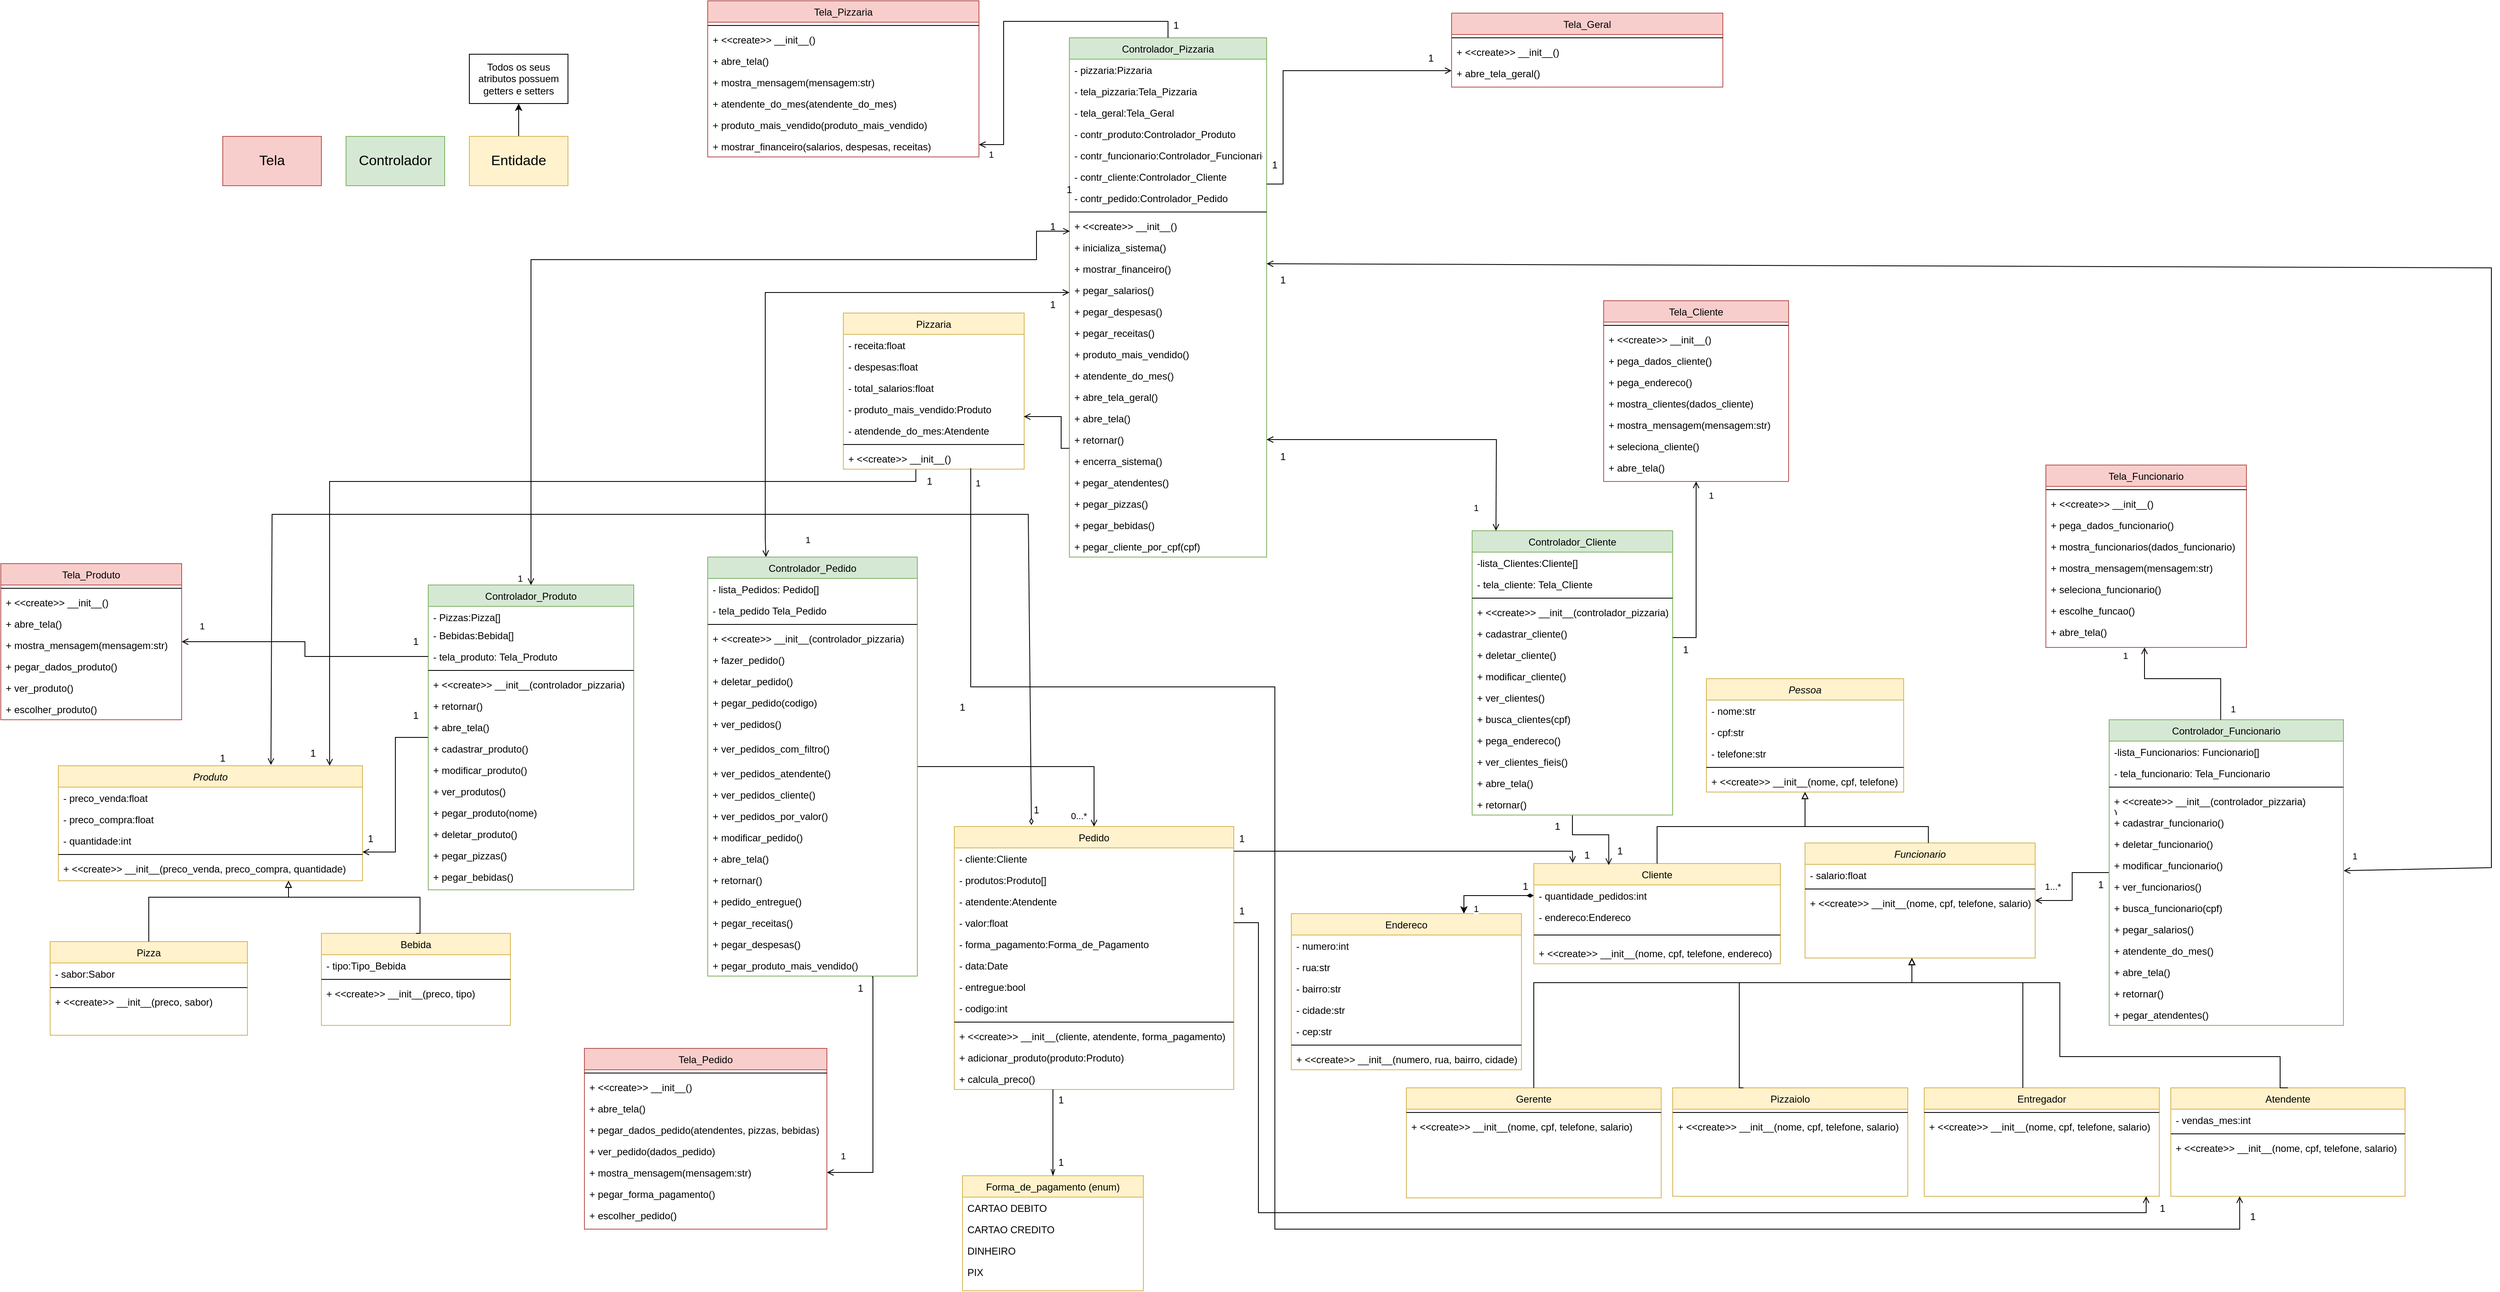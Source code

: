<mxfile version="22.0.4" type="device">
  <diagram id="C5RBs43oDa-KdzZeNtuy" name="Page-1">
    <mxGraphModel dx="6163" dy="2891" grid="1" gridSize="10" guides="1" tooltips="1" connect="1" arrows="1" fold="1" page="1" pageScale="1" pageWidth="827" pageHeight="1169" math="0" shadow="0">
      <root>
        <mxCell id="WIyWlLk6GJQsqaUBKTNV-0" />
        <mxCell id="WIyWlLk6GJQsqaUBKTNV-1" parent="WIyWlLk6GJQsqaUBKTNV-0" />
        <mxCell id="zkfFHV4jXpPFQw0GAbJ--6" value="Cliente" style="swimlane;fontStyle=0;align=center;verticalAlign=top;childLayout=stackLayout;horizontal=1;startSize=26;horizontalStack=0;resizeParent=1;resizeLast=0;collapsible=1;marginBottom=0;rounded=0;shadow=0;strokeWidth=1;fillColor=#fff2cc;strokeColor=#d6b656;" parent="WIyWlLk6GJQsqaUBKTNV-1" vertex="1">
          <mxGeometry x="395" y="205" width="300" height="122" as="geometry">
            <mxRectangle x="130" y="380" width="160" height="26" as="alternateBounds" />
          </mxGeometry>
        </mxCell>
        <mxCell id="kdAsW70PlrFogEJaz6tP-25" value="- quantidade_pedidos:int" style="text;align=left;verticalAlign=top;spacingLeft=4;spacingRight=4;overflow=hidden;rotatable=0;points=[[0,0.5],[1,0.5]];portConstraint=eastwest;rounded=0;" parent="zkfFHV4jXpPFQw0GAbJ--6" vertex="1">
          <mxGeometry y="26" width="300" height="26" as="geometry" />
        </mxCell>
        <mxCell id="b51r0Ibf-gpC-qulpR08-49" value="- endereco:Endereco" style="text;align=left;verticalAlign=top;spacingLeft=4;spacingRight=4;overflow=hidden;rotatable=0;points=[[0,0.5],[1,0.5]];portConstraint=eastwest;rounded=0;" parent="zkfFHV4jXpPFQw0GAbJ--6" vertex="1">
          <mxGeometry y="52" width="300" height="26" as="geometry" />
        </mxCell>
        <mxCell id="zkfFHV4jXpPFQw0GAbJ--9" value="" style="line;html=1;strokeWidth=1;align=left;verticalAlign=middle;spacingTop=-1;spacingLeft=3;spacingRight=3;rotatable=0;labelPosition=right;points=[];portConstraint=eastwest;rounded=0;" parent="zkfFHV4jXpPFQw0GAbJ--6" vertex="1">
          <mxGeometry y="78" width="300" height="18" as="geometry" />
        </mxCell>
        <mxCell id="hOtxBI7cqi8a_a_TEYvA-14" value="+ &lt;&lt;create&gt;&gt; __init__(nome, cpf, telefone, endereco)" style="text;align=left;verticalAlign=top;spacingLeft=4;spacingRight=4;overflow=hidden;rotatable=0;points=[[0,0.5],[1,0.5]];portConstraint=eastwest;rounded=0;" parent="zkfFHV4jXpPFQw0GAbJ--6" vertex="1">
          <mxGeometry y="96" width="300" height="26" as="geometry" />
        </mxCell>
        <mxCell id="zkfFHV4jXpPFQw0GAbJ--13" value="Pessoa" style="swimlane;fontStyle=2;align=center;verticalAlign=top;childLayout=stackLayout;horizontal=1;startSize=26;horizontalStack=0;resizeParent=1;resizeLast=0;collapsible=1;marginBottom=0;rounded=0;shadow=0;strokeWidth=1;fillColor=#fff2cc;strokeColor=#d6b656;" parent="WIyWlLk6GJQsqaUBKTNV-1" vertex="1">
          <mxGeometry x="605" y="-20" width="240" height="138" as="geometry">
            <mxRectangle x="340" y="380" width="170" height="26" as="alternateBounds" />
          </mxGeometry>
        </mxCell>
        <mxCell id="zkfFHV4jXpPFQw0GAbJ--14" value="- nome:str" style="text;align=left;verticalAlign=top;spacingLeft=4;spacingRight=4;overflow=hidden;rotatable=0;points=[[0,0.5],[1,0.5]];portConstraint=eastwest;rounded=0;" parent="zkfFHV4jXpPFQw0GAbJ--13" vertex="1">
          <mxGeometry y="26" width="240" height="26" as="geometry" />
        </mxCell>
        <mxCell id="kdAsW70PlrFogEJaz6tP-0" value="- cpf:str" style="text;align=left;verticalAlign=top;spacingLeft=4;spacingRight=4;overflow=hidden;rotatable=0;points=[[0,0.5],[1,0.5]];portConstraint=eastwest;rounded=0;" parent="zkfFHV4jXpPFQw0GAbJ--13" vertex="1">
          <mxGeometry y="52" width="240" height="26" as="geometry" />
        </mxCell>
        <mxCell id="kdAsW70PlrFogEJaz6tP-1" value="- telefone:str" style="text;align=left;verticalAlign=top;spacingLeft=4;spacingRight=4;overflow=hidden;rotatable=0;points=[[0,0.5],[1,0.5]];portConstraint=eastwest;rounded=0;" parent="zkfFHV4jXpPFQw0GAbJ--13" vertex="1">
          <mxGeometry y="78" width="240" height="26" as="geometry" />
        </mxCell>
        <mxCell id="zkfFHV4jXpPFQw0GAbJ--15" value="" style="line;html=1;strokeWidth=1;align=left;verticalAlign=middle;spacingTop=-1;spacingLeft=3;spacingRight=3;rotatable=0;labelPosition=right;points=[];portConstraint=eastwest;rounded=0;" parent="zkfFHV4jXpPFQw0GAbJ--13" vertex="1">
          <mxGeometry y="104" width="240" height="8" as="geometry" />
        </mxCell>
        <mxCell id="hOtxBI7cqi8a_a_TEYvA-12" value="+ &lt;&lt;create&gt;&gt; __init__(nome, cpf, telefone)" style="text;align=left;verticalAlign=top;spacingLeft=4;spacingRight=4;overflow=hidden;rotatable=0;points=[[0,0.5],[1,0.5]];portConstraint=eastwest;rounded=0;" parent="zkfFHV4jXpPFQw0GAbJ--13" vertex="1">
          <mxGeometry y="112" width="240" height="26" as="geometry" />
        </mxCell>
        <mxCell id="34jW8y6ZJVeA6K0mkwZz-12" style="edgeStyle=orthogonalEdgeStyle;rounded=0;orthogonalLoop=1;jettySize=auto;html=1;entryX=0;entryY=0.5;entryDx=0;entryDy=0;endArrow=none;endFill=0;startArrow=open;startFill=0;" parent="WIyWlLk6GJQsqaUBKTNV-1" source="zkfFHV4jXpPFQw0GAbJ--17" target="34jW8y6ZJVeA6K0mkwZz-9" edge="1">
          <mxGeometry relative="1" as="geometry" />
        </mxCell>
        <mxCell id="zkfFHV4jXpPFQw0GAbJ--17" value="Funcionario" style="swimlane;fontStyle=2;align=center;verticalAlign=top;childLayout=stackLayout;horizontal=1;startSize=26;horizontalStack=0;resizeParent=1;resizeLast=0;collapsible=1;marginBottom=0;rounded=0;shadow=0;strokeWidth=1;fillColor=#fff2cc;strokeColor=#d6b656;" parent="WIyWlLk6GJQsqaUBKTNV-1" vertex="1">
          <mxGeometry x="725" y="180" width="280" height="140" as="geometry">
            <mxRectangle x="550" y="140" width="160" height="26" as="alternateBounds" />
          </mxGeometry>
        </mxCell>
        <mxCell id="zkfFHV4jXpPFQw0GAbJ--18" value="- salario:float" style="text;align=left;verticalAlign=top;spacingLeft=4;spacingRight=4;overflow=hidden;rotatable=0;points=[[0,0.5],[1,0.5]];portConstraint=eastwest;rounded=0;" parent="zkfFHV4jXpPFQw0GAbJ--17" vertex="1">
          <mxGeometry y="26" width="280" height="26" as="geometry" />
        </mxCell>
        <mxCell id="zkfFHV4jXpPFQw0GAbJ--23" value="" style="line;html=1;strokeWidth=1;align=left;verticalAlign=middle;spacingTop=-1;spacingLeft=3;spacingRight=3;rotatable=0;labelPosition=right;points=[];portConstraint=eastwest;rounded=0;" parent="zkfFHV4jXpPFQw0GAbJ--17" vertex="1">
          <mxGeometry y="52" width="280" height="8" as="geometry" />
        </mxCell>
        <mxCell id="hOtxBI7cqi8a_a_TEYvA-13" value="+ &lt;&lt;create&gt;&gt; __init__(nome, cpf, telefone, salario)" style="text;align=left;verticalAlign=top;spacingLeft=4;spacingRight=4;overflow=hidden;rotatable=0;points=[[0,0.5],[1,0.5]];portConstraint=eastwest;rounded=0;" parent="zkfFHV4jXpPFQw0GAbJ--17" vertex="1">
          <mxGeometry y="60" width="280" height="26" as="geometry" />
        </mxCell>
        <mxCell id="QIKu43iznkj8tfLvrIEL-0" value="Produto" style="swimlane;fontStyle=2;align=center;verticalAlign=top;childLayout=stackLayout;horizontal=1;startSize=26;horizontalStack=0;resizeParent=1;resizeLast=0;collapsible=1;marginBottom=0;rounded=0;shadow=0;strokeWidth=1;fillColor=#fff2cc;strokeColor=#d6b656;" parent="WIyWlLk6GJQsqaUBKTNV-1" vertex="1">
          <mxGeometry x="-1400" y="86" width="370" height="140" as="geometry">
            <mxRectangle x="550" y="140" width="160" height="26" as="alternateBounds" />
          </mxGeometry>
        </mxCell>
        <mxCell id="QIKu43iznkj8tfLvrIEL-1" value="- preco_venda:float" style="text;align=left;verticalAlign=top;spacingLeft=4;spacingRight=4;overflow=hidden;rotatable=0;points=[[0,0.5],[1,0.5]];portConstraint=eastwest;rounded=0;" parent="QIKu43iznkj8tfLvrIEL-0" vertex="1">
          <mxGeometry y="26" width="370" height="26" as="geometry" />
        </mxCell>
        <mxCell id="b51r0Ibf-gpC-qulpR08-58" value="- preco_compra:float" style="text;align=left;verticalAlign=top;spacingLeft=4;spacingRight=4;overflow=hidden;rotatable=0;points=[[0,0.5],[1,0.5]];portConstraint=eastwest;rounded=0;" parent="QIKu43iznkj8tfLvrIEL-0" vertex="1">
          <mxGeometry y="52" width="370" height="26" as="geometry" />
        </mxCell>
        <mxCell id="b51r0Ibf-gpC-qulpR08-57" value="- quantidade:int" style="text;align=left;verticalAlign=top;spacingLeft=4;spacingRight=4;overflow=hidden;rotatable=0;points=[[0,0.5],[1,0.5]];portConstraint=eastwest;rounded=0;" parent="QIKu43iznkj8tfLvrIEL-0" vertex="1">
          <mxGeometry y="78" width="370" height="26" as="geometry" />
        </mxCell>
        <mxCell id="QIKu43iznkj8tfLvrIEL-6" value="" style="line;html=1;strokeWidth=1;align=left;verticalAlign=middle;spacingTop=-1;spacingLeft=3;spacingRight=3;rotatable=0;labelPosition=right;points=[];portConstraint=eastwest;rounded=0;" parent="QIKu43iznkj8tfLvrIEL-0" vertex="1">
          <mxGeometry y="104" width="370" height="8" as="geometry" />
        </mxCell>
        <mxCell id="hOtxBI7cqi8a_a_TEYvA-26" value="+ &lt;&lt;create&gt;&gt; __init__(preco_venda, preco_compra, quantidade)" style="text;align=left;verticalAlign=top;spacingLeft=4;spacingRight=4;overflow=hidden;rotatable=0;points=[[0,0.5],[1,0.5]];portConstraint=eastwest;rounded=0;" parent="QIKu43iznkj8tfLvrIEL-0" vertex="1">
          <mxGeometry y="112" width="370" height="26" as="geometry" />
        </mxCell>
        <mxCell id="QIKu43iznkj8tfLvrIEL-9" value="Gerente" style="swimlane;fontStyle=0;align=center;verticalAlign=top;childLayout=stackLayout;horizontal=1;startSize=26;horizontalStack=0;resizeParent=1;resizeLast=0;collapsible=1;marginBottom=0;rounded=0;shadow=0;strokeWidth=1;fillColor=#fff2cc;strokeColor=#d6b656;" parent="WIyWlLk6GJQsqaUBKTNV-1" vertex="1">
          <mxGeometry x="240" y="478" width="310" height="134" as="geometry">
            <mxRectangle x="550" y="140" width="160" height="26" as="alternateBounds" />
          </mxGeometry>
        </mxCell>
        <mxCell id="QIKu43iznkj8tfLvrIEL-12" value="" style="line;html=1;strokeWidth=1;align=left;verticalAlign=middle;spacingTop=-1;spacingLeft=3;spacingRight=3;rotatable=0;labelPosition=right;points=[];portConstraint=eastwest;rounded=0;" parent="QIKu43iznkj8tfLvrIEL-9" vertex="1">
          <mxGeometry y="26" width="310" height="8" as="geometry" />
        </mxCell>
        <mxCell id="hOtxBI7cqi8a_a_TEYvA-41" value="+ &lt;&lt;create&gt;&gt; __init__(nome, cpf, telefone, salario)" style="text;align=left;verticalAlign=top;spacingLeft=4;spacingRight=4;overflow=hidden;rotatable=0;points=[[0,0.5],[1,0.5]];portConstraint=eastwest;rounded=0;fontStyle=0" parent="QIKu43iznkj8tfLvrIEL-9" vertex="1">
          <mxGeometry y="34" width="310" height="26" as="geometry" />
        </mxCell>
        <mxCell id="QIKu43iznkj8tfLvrIEL-15" value="Pizzaiolo" style="swimlane;fontStyle=0;align=center;verticalAlign=top;childLayout=stackLayout;horizontal=1;startSize=26;horizontalStack=0;resizeParent=1;resizeLast=0;collapsible=1;marginBottom=0;rounded=0;shadow=0;strokeWidth=1;fillColor=#fff2cc;strokeColor=#d6b656;" parent="WIyWlLk6GJQsqaUBKTNV-1" vertex="1">
          <mxGeometry x="564" y="478" width="286" height="132" as="geometry">
            <mxRectangle x="550" y="140" width="160" height="26" as="alternateBounds" />
          </mxGeometry>
        </mxCell>
        <mxCell id="QIKu43iznkj8tfLvrIEL-18" value="" style="line;html=1;strokeWidth=1;align=left;verticalAlign=middle;spacingTop=-1;spacingLeft=3;spacingRight=3;rotatable=0;labelPosition=right;points=[];portConstraint=eastwest;rounded=0;" parent="QIKu43iznkj8tfLvrIEL-15" vertex="1">
          <mxGeometry y="26" width="286" height="8" as="geometry" />
        </mxCell>
        <mxCell id="hOtxBI7cqi8a_a_TEYvA-42" value="+ &lt;&lt;create&gt;&gt; __init__(nome, cpf, telefone, salario)" style="text;align=left;verticalAlign=top;spacingLeft=4;spacingRight=4;overflow=hidden;rotatable=0;points=[[0,0.5],[1,0.5]];portConstraint=eastwest;rounded=0;" parent="QIKu43iznkj8tfLvrIEL-15" vertex="1">
          <mxGeometry y="34" width="286" height="26" as="geometry" />
        </mxCell>
        <mxCell id="QIKu43iznkj8tfLvrIEL-21" value="Entregador" style="swimlane;fontStyle=0;align=center;verticalAlign=top;childLayout=stackLayout;horizontal=1;startSize=26;horizontalStack=0;resizeParent=1;resizeLast=0;collapsible=1;marginBottom=0;rounded=0;shadow=0;strokeWidth=1;fillColor=#fff2cc;strokeColor=#d6b656;" parent="WIyWlLk6GJQsqaUBKTNV-1" vertex="1">
          <mxGeometry x="870" y="478" width="286" height="132" as="geometry">
            <mxRectangle x="550" y="140" width="160" height="26" as="alternateBounds" />
          </mxGeometry>
        </mxCell>
        <mxCell id="QIKu43iznkj8tfLvrIEL-24" value="" style="line;html=1;strokeWidth=1;align=left;verticalAlign=middle;spacingTop=-1;spacingLeft=3;spacingRight=3;rotatable=0;labelPosition=right;points=[];portConstraint=eastwest;rounded=0;" parent="QIKu43iznkj8tfLvrIEL-21" vertex="1">
          <mxGeometry y="26" width="286" height="8" as="geometry" />
        </mxCell>
        <mxCell id="hOtxBI7cqi8a_a_TEYvA-43" value="+ &lt;&lt;create&gt;&gt; __init__(nome, cpf, telefone, salario)" style="text;align=left;verticalAlign=top;spacingLeft=4;spacingRight=4;overflow=hidden;rotatable=0;points=[[0,0.5],[1,0.5]];portConstraint=eastwest;rounded=0;" parent="QIKu43iznkj8tfLvrIEL-21" vertex="1">
          <mxGeometry y="34" width="286" height="26" as="geometry" />
        </mxCell>
        <mxCell id="QIKu43iznkj8tfLvrIEL-27" value="Atendente" style="swimlane;fontStyle=0;align=center;verticalAlign=top;childLayout=stackLayout;horizontal=1;startSize=26;horizontalStack=0;resizeParent=1;resizeLast=0;collapsible=1;marginBottom=0;rounded=0;shadow=0;strokeWidth=1;fillColor=#fff2cc;strokeColor=#d6b656;" parent="WIyWlLk6GJQsqaUBKTNV-1" vertex="1">
          <mxGeometry x="1170" y="478" width="285" height="132" as="geometry">
            <mxRectangle x="550" y="140" width="160" height="26" as="alternateBounds" />
          </mxGeometry>
        </mxCell>
        <mxCell id="ZCnHrs2GG1sbxFjUJOWf-37" value="- vendas_mes:int" style="text;align=left;verticalAlign=top;spacingLeft=4;spacingRight=4;overflow=hidden;rotatable=0;points=[[0,0.5],[1,0.5]];portConstraint=eastwest;rounded=0;" parent="QIKu43iznkj8tfLvrIEL-27" vertex="1">
          <mxGeometry y="26" width="285" height="26" as="geometry" />
        </mxCell>
        <mxCell id="QIKu43iznkj8tfLvrIEL-30" value="" style="line;html=1;strokeWidth=1;align=left;verticalAlign=middle;spacingTop=-1;spacingLeft=3;spacingRight=3;rotatable=0;labelPosition=right;points=[];portConstraint=eastwest;rounded=0;" parent="QIKu43iznkj8tfLvrIEL-27" vertex="1">
          <mxGeometry y="52" width="285" height="8" as="geometry" />
        </mxCell>
        <mxCell id="hOtxBI7cqi8a_a_TEYvA-44" value="+ &lt;&lt;create&gt;&gt; __init__(nome, cpf, telefone, salario)" style="text;align=left;verticalAlign=top;spacingLeft=4;spacingRight=4;overflow=hidden;rotatable=0;points=[[0,0.5],[1,0.5]];portConstraint=eastwest;rounded=0;" parent="QIKu43iznkj8tfLvrIEL-27" vertex="1">
          <mxGeometry y="60" width="285" height="26" as="geometry" />
        </mxCell>
        <mxCell id="QIKu43iznkj8tfLvrIEL-36" value="Pizza" style="swimlane;fontStyle=0;align=center;verticalAlign=top;childLayout=stackLayout;horizontal=1;startSize=26;horizontalStack=0;resizeParent=1;resizeLast=0;collapsible=1;marginBottom=0;rounded=0;shadow=0;strokeWidth=1;fillColor=#fff2cc;strokeColor=#d6b656;" parent="WIyWlLk6GJQsqaUBKTNV-1" vertex="1">
          <mxGeometry x="-1410" y="300" width="240" height="114" as="geometry">
            <mxRectangle x="550" y="140" width="160" height="26" as="alternateBounds" />
          </mxGeometry>
        </mxCell>
        <mxCell id="QIKu43iznkj8tfLvrIEL-37" value="- sabor:Sabor" style="text;align=left;verticalAlign=top;spacingLeft=4;spacingRight=4;overflow=hidden;rotatable=0;points=[[0,0.5],[1,0.5]];portConstraint=eastwest;rounded=0;" parent="QIKu43iznkj8tfLvrIEL-36" vertex="1">
          <mxGeometry y="26" width="240" height="26" as="geometry" />
        </mxCell>
        <mxCell id="QIKu43iznkj8tfLvrIEL-39" value="" style="line;html=1;strokeWidth=1;align=left;verticalAlign=middle;spacingTop=-1;spacingLeft=3;spacingRight=3;rotatable=0;labelPosition=right;points=[];portConstraint=eastwest;rounded=0;" parent="QIKu43iznkj8tfLvrIEL-36" vertex="1">
          <mxGeometry y="52" width="240" height="8" as="geometry" />
        </mxCell>
        <mxCell id="hOtxBI7cqi8a_a_TEYvA-27" value="+ &lt;&lt;create&gt;&gt; __init__(preco, sabor)" style="text;align=left;verticalAlign=top;spacingLeft=4;spacingRight=4;overflow=hidden;rotatable=0;points=[[0,0.5],[1,0.5]];portConstraint=eastwest;rounded=0;" parent="QIKu43iznkj8tfLvrIEL-36" vertex="1">
          <mxGeometry y="60" width="240" height="26" as="geometry" />
        </mxCell>
        <mxCell id="QIKu43iznkj8tfLvrIEL-42" value="Bebida" style="swimlane;fontStyle=0;align=center;verticalAlign=top;childLayout=stackLayout;horizontal=1;startSize=26;horizontalStack=0;resizeParent=1;resizeLast=0;collapsible=1;marginBottom=0;rounded=0;shadow=0;strokeWidth=1;fillColor=#fff2cc;strokeColor=#d6b656;" parent="WIyWlLk6GJQsqaUBKTNV-1" vertex="1">
          <mxGeometry x="-1080" y="290" width="230" height="112" as="geometry">
            <mxRectangle x="550" y="140" width="160" height="26" as="alternateBounds" />
          </mxGeometry>
        </mxCell>
        <mxCell id="QIKu43iznkj8tfLvrIEL-43" value="- tipo:Tipo_Bebida" style="text;align=left;verticalAlign=top;spacingLeft=4;spacingRight=4;overflow=hidden;rotatable=0;points=[[0,0.5],[1,0.5]];portConstraint=eastwest;rounded=0;" parent="QIKu43iznkj8tfLvrIEL-42" vertex="1">
          <mxGeometry y="26" width="230" height="26" as="geometry" />
        </mxCell>
        <mxCell id="QIKu43iznkj8tfLvrIEL-45" value="" style="line;html=1;strokeWidth=1;align=left;verticalAlign=middle;spacingTop=-1;spacingLeft=3;spacingRight=3;rotatable=0;labelPosition=right;points=[];portConstraint=eastwest;rounded=0;" parent="QIKu43iznkj8tfLvrIEL-42" vertex="1">
          <mxGeometry y="52" width="230" height="8" as="geometry" />
        </mxCell>
        <mxCell id="hOtxBI7cqi8a_a_TEYvA-28" value="+ &lt;&lt;create&gt;&gt; __init__(preco, tipo)" style="text;align=left;verticalAlign=top;spacingLeft=4;spacingRight=4;overflow=hidden;rotatable=0;points=[[0,0.5],[1,0.5]];portConstraint=eastwest;rounded=0;" parent="QIKu43iznkj8tfLvrIEL-42" vertex="1">
          <mxGeometry y="60" width="230" height="26" as="geometry" />
        </mxCell>
        <mxCell id="QIKu43iznkj8tfLvrIEL-60" value="Pedido" style="swimlane;fontStyle=0;align=center;verticalAlign=top;childLayout=stackLayout;horizontal=1;startSize=26;horizontalStack=0;resizeParent=1;resizeLast=0;collapsible=1;marginBottom=0;rounded=0;shadow=0;strokeWidth=1;fillColor=#fff2cc;strokeColor=#d6b656;" parent="WIyWlLk6GJQsqaUBKTNV-1" vertex="1">
          <mxGeometry x="-310" y="160" width="340" height="320" as="geometry">
            <mxRectangle x="550" y="140" width="160" height="26" as="alternateBounds" />
          </mxGeometry>
        </mxCell>
        <mxCell id="QIKu43iznkj8tfLvrIEL-61" value="- cliente:Cliente" style="text;align=left;verticalAlign=top;spacingLeft=4;spacingRight=4;overflow=hidden;rotatable=0;points=[[0,0.5],[1,0.5]];portConstraint=eastwest;rounded=0;" parent="QIKu43iznkj8tfLvrIEL-60" vertex="1">
          <mxGeometry y="26" width="340" height="26" as="geometry" />
        </mxCell>
        <mxCell id="kdAsW70PlrFogEJaz6tP-23" value="- produtos:Produto[]" style="text;align=left;verticalAlign=top;spacingLeft=4;spacingRight=4;overflow=hidden;rotatable=0;points=[[0,0.5],[1,0.5]];portConstraint=eastwest;rounded=0;" parent="QIKu43iznkj8tfLvrIEL-60" vertex="1">
          <mxGeometry y="52" width="340" height="26" as="geometry" />
        </mxCell>
        <mxCell id="kdAsW70PlrFogEJaz6tP-2" value="- atendente:Atendente" style="text;align=left;verticalAlign=top;spacingLeft=4;spacingRight=4;overflow=hidden;rotatable=0;points=[[0,0.5],[1,0.5]];portConstraint=eastwest;rounded=0;" parent="QIKu43iznkj8tfLvrIEL-60" vertex="1">
          <mxGeometry y="78" width="340" height="26" as="geometry" />
        </mxCell>
        <mxCell id="kdAsW70PlrFogEJaz6tP-3" value="- valor:float" style="text;align=left;verticalAlign=top;spacingLeft=4;spacingRight=4;overflow=hidden;rotatable=0;points=[[0,0.5],[1,0.5]];portConstraint=eastwest;rounded=0;" parent="QIKu43iznkj8tfLvrIEL-60" vertex="1">
          <mxGeometry y="104" width="340" height="26" as="geometry" />
        </mxCell>
        <mxCell id="QIKu43iznkj8tfLvrIEL-62" value="- forma_pagamento:Forma_de_Pagamento" style="text;align=left;verticalAlign=top;spacingLeft=4;spacingRight=4;overflow=hidden;rotatable=0;points=[[0,0.5],[1,0.5]];portConstraint=eastwest;rounded=0;shadow=0;html=0;" parent="QIKu43iznkj8tfLvrIEL-60" vertex="1">
          <mxGeometry y="130" width="340" height="26" as="geometry" />
        </mxCell>
        <mxCell id="kdAsW70PlrFogEJaz6tP-12" value="- data:Date" style="text;align=left;verticalAlign=top;spacingLeft=4;spacingRight=4;overflow=hidden;rotatable=0;points=[[0,0.5],[1,0.5]];portConstraint=eastwest;rounded=0;" parent="QIKu43iznkj8tfLvrIEL-60" vertex="1">
          <mxGeometry y="156" width="340" height="26" as="geometry" />
        </mxCell>
        <mxCell id="kdAsW70PlrFogEJaz6tP-22" value="- entregue:bool" style="text;align=left;verticalAlign=top;spacingLeft=4;spacingRight=4;overflow=hidden;rotatable=0;points=[[0,0.5],[1,0.5]];portConstraint=eastwest;rounded=0;" parent="QIKu43iznkj8tfLvrIEL-60" vertex="1">
          <mxGeometry y="182" width="340" height="26" as="geometry" />
        </mxCell>
        <mxCell id="ZCnHrs2GG1sbxFjUJOWf-102" value="- codigo:int" style="text;align=left;verticalAlign=top;spacingLeft=4;spacingRight=4;overflow=hidden;rotatable=0;points=[[0,0.5],[1,0.5]];portConstraint=eastwest;rounded=0;" parent="QIKu43iznkj8tfLvrIEL-60" vertex="1">
          <mxGeometry y="208" width="340" height="26" as="geometry" />
        </mxCell>
        <mxCell id="QIKu43iznkj8tfLvrIEL-63" value="" style="line;html=1;strokeWidth=1;align=left;verticalAlign=middle;spacingTop=-1;spacingLeft=3;spacingRight=3;rotatable=0;labelPosition=right;points=[];portConstraint=eastwest;rounded=0;" parent="QIKu43iznkj8tfLvrIEL-60" vertex="1">
          <mxGeometry y="234" width="340" height="8" as="geometry" />
        </mxCell>
        <mxCell id="hOtxBI7cqi8a_a_TEYvA-33" value="+ &lt;&lt;create&gt;&gt; __init__(cliente, atendente, forma_pagamento)" style="text;align=left;verticalAlign=top;spacingLeft=4;spacingRight=4;overflow=hidden;rotatable=0;points=[[0,0.5],[1,0.5]];portConstraint=eastwest;rounded=0;" parent="QIKu43iznkj8tfLvrIEL-60" vertex="1">
          <mxGeometry y="242" width="340" height="26" as="geometry" />
        </mxCell>
        <mxCell id="hOtxBI7cqi8a_a_TEYvA-34" value="+ adicionar_produto(produto:Produto)" style="text;align=left;verticalAlign=top;spacingLeft=4;spacingRight=4;overflow=hidden;rotatable=0;points=[[0,0.5],[1,0.5]];portConstraint=eastwest;rounded=0;" parent="QIKu43iznkj8tfLvrIEL-60" vertex="1">
          <mxGeometry y="268" width="340" height="26" as="geometry" />
        </mxCell>
        <mxCell id="hOtxBI7cqi8a_a_TEYvA-35" value="+ calcula_preco()" style="text;align=left;verticalAlign=top;spacingLeft=4;spacingRight=4;overflow=hidden;rotatable=0;points=[[0,0.5],[1,0.5]];portConstraint=eastwest;rounded=0;" parent="QIKu43iznkj8tfLvrIEL-60" vertex="1">
          <mxGeometry y="294" width="340" height="26" as="geometry" />
        </mxCell>
        <mxCell id="QIKu43iznkj8tfLvrIEL-68" value="Forma_de_pagamento (enum)" style="swimlane;fontStyle=0;align=center;verticalAlign=top;childLayout=stackLayout;horizontal=1;startSize=26;horizontalStack=0;resizeParent=1;resizeLast=0;collapsible=1;marginBottom=0;rounded=0;shadow=0;strokeWidth=1;fillColor=#fff2cc;strokeColor=#d6b656;" parent="WIyWlLk6GJQsqaUBKTNV-1" vertex="1">
          <mxGeometry x="-300" y="585" width="220" height="140" as="geometry">
            <mxRectangle x="550" y="140" width="160" height="26" as="alternateBounds" />
          </mxGeometry>
        </mxCell>
        <mxCell id="QIKu43iznkj8tfLvrIEL-69" value="CARTAO DEBITO" style="text;align=left;verticalAlign=top;spacingLeft=4;spacingRight=4;overflow=hidden;rotatable=0;points=[[0,0.5],[1,0.5]];portConstraint=eastwest;rounded=0;" parent="QIKu43iznkj8tfLvrIEL-68" vertex="1">
          <mxGeometry y="26" width="220" height="26" as="geometry" />
        </mxCell>
        <mxCell id="QIKu43iznkj8tfLvrIEL-73" value="CARTAO CREDITO" style="text;align=left;verticalAlign=top;spacingLeft=4;spacingRight=4;overflow=hidden;rotatable=0;points=[[0,0.5],[1,0.5]];portConstraint=eastwest;rounded=0;" parent="QIKu43iznkj8tfLvrIEL-68" vertex="1">
          <mxGeometry y="52" width="220" height="26" as="geometry" />
        </mxCell>
        <mxCell id="QIKu43iznkj8tfLvrIEL-70" value="DINHEIRO" style="text;align=left;verticalAlign=top;spacingLeft=4;spacingRight=4;overflow=hidden;rotatable=0;points=[[0,0.5],[1,0.5]];portConstraint=eastwest;rounded=0;shadow=0;html=0;" parent="QIKu43iznkj8tfLvrIEL-68" vertex="1">
          <mxGeometry y="78" width="220" height="26" as="geometry" />
        </mxCell>
        <mxCell id="QIKu43iznkj8tfLvrIEL-72" value="PIX" style="text;align=left;verticalAlign=top;spacingLeft=4;spacingRight=4;overflow=hidden;rotatable=0;points=[[0,0.5],[1,0.5]];portConstraint=eastwest;rounded=0;" parent="QIKu43iznkj8tfLvrIEL-68" vertex="1">
          <mxGeometry y="104" width="220" height="26" as="geometry" />
        </mxCell>
        <mxCell id="QIKu43iznkj8tfLvrIEL-74" value="" style="endArrow=block;endFill=0;html=1;edgeStyle=orthogonalEdgeStyle;align=left;verticalAlign=top;rounded=0;entryX=0.5;entryY=1;entryDx=0;entryDy=0;exitX=0.5;exitY=0;exitDx=0;exitDy=0;" parent="WIyWlLk6GJQsqaUBKTNV-1" source="zkfFHV4jXpPFQw0GAbJ--6" target="zkfFHV4jXpPFQw0GAbJ--13" edge="1">
          <mxGeometry x="-1" relative="1" as="geometry">
            <mxPoint x="605" y="160" as="sourcePoint" />
            <mxPoint x="765" y="160" as="targetPoint" />
            <Array as="points">
              <mxPoint x="545" y="160" />
              <mxPoint x="725" y="160" />
            </Array>
          </mxGeometry>
        </mxCell>
        <mxCell id="QIKu43iznkj8tfLvrIEL-76" value="" style="endArrow=block;endFill=0;html=1;edgeStyle=orthogonalEdgeStyle;align=left;verticalAlign=top;rounded=0;exitX=0.5;exitY=0;exitDx=0;exitDy=0;entryX=0.5;entryY=1;entryDx=0;entryDy=0;" parent="WIyWlLk6GJQsqaUBKTNV-1" target="zkfFHV4jXpPFQw0GAbJ--13" edge="1">
          <mxGeometry x="-1" relative="1" as="geometry">
            <mxPoint x="875" y="180" as="sourcePoint" />
            <mxPoint x="715" y="120" as="targetPoint" />
            <Array as="points">
              <mxPoint x="875" y="160" />
              <mxPoint x="725" y="160" />
            </Array>
          </mxGeometry>
        </mxCell>
        <mxCell id="QIKu43iznkj8tfLvrIEL-77" value="1...*" style="edgeLabel;resizable=0;html=1;align=left;verticalAlign=bottom;rounded=0;" parent="QIKu43iznkj8tfLvrIEL-76" connectable="0" vertex="1">
          <mxGeometry x="-1" relative="1" as="geometry">
            <mxPoint x="140" y="61" as="offset" />
          </mxGeometry>
        </mxCell>
        <mxCell id="QIKu43iznkj8tfLvrIEL-78" value="" style="endArrow=block;endFill=0;html=1;edgeStyle=orthogonalEdgeStyle;align=left;verticalAlign=top;rounded=0;entryX=0.5;entryY=1;entryDx=0;entryDy=0;" parent="WIyWlLk6GJQsqaUBKTNV-1" source="QIKu43iznkj8tfLvrIEL-21" edge="1">
          <mxGeometry x="-1" relative="1" as="geometry">
            <mxPoint x="705" y="350" as="sourcePoint" />
            <mxPoint x="855" y="320" as="targetPoint" />
            <Array as="points">
              <mxPoint x="990" y="350" />
              <mxPoint x="855" y="350" />
            </Array>
          </mxGeometry>
        </mxCell>
        <mxCell id="QIKu43iznkj8tfLvrIEL-80" value="" style="endArrow=block;endFill=0;html=1;edgeStyle=orthogonalEdgeStyle;align=left;verticalAlign=top;rounded=0;" parent="WIyWlLk6GJQsqaUBKTNV-1" edge="1">
          <mxGeometry x="-1" relative="1" as="geometry">
            <mxPoint x="650" y="478" as="sourcePoint" />
            <mxPoint x="855" y="320" as="targetPoint" />
            <Array as="points">
              <mxPoint x="645" y="350" />
              <mxPoint x="855" y="350" />
            </Array>
          </mxGeometry>
        </mxCell>
        <mxCell id="QIKu43iznkj8tfLvrIEL-82" value="" style="endArrow=block;endFill=0;html=1;edgeStyle=orthogonalEdgeStyle;align=left;verticalAlign=top;rounded=0;exitX=0.5;exitY=0;exitDx=0;exitDy=0;" parent="WIyWlLk6GJQsqaUBKTNV-1" source="QIKu43iznkj8tfLvrIEL-27" edge="1">
          <mxGeometry x="-1" relative="1" as="geometry">
            <mxPoint x="845" y="380" as="sourcePoint" />
            <mxPoint x="855" y="320" as="targetPoint" />
            <Array as="points">
              <mxPoint x="1303" y="478" />
              <mxPoint x="1303" y="440" />
              <mxPoint x="1035" y="440" />
              <mxPoint x="1035" y="350" />
              <mxPoint x="855" y="350" />
            </Array>
          </mxGeometry>
        </mxCell>
        <mxCell id="QIKu43iznkj8tfLvrIEL-84" value="" style="endArrow=block;endFill=0;html=1;edgeStyle=orthogonalEdgeStyle;align=left;verticalAlign=top;rounded=0;exitX=0.5;exitY=0;exitDx=0;exitDy=0;" parent="WIyWlLk6GJQsqaUBKTNV-1" source="QIKu43iznkj8tfLvrIEL-9" edge="1">
          <mxGeometry x="-1" relative="1" as="geometry">
            <mxPoint x="655" y="380" as="sourcePoint" />
            <mxPoint x="855" y="320" as="targetPoint" />
            <Array as="points">
              <mxPoint x="395" y="350" />
              <mxPoint x="855" y="350" />
            </Array>
          </mxGeometry>
        </mxCell>
        <mxCell id="QIKu43iznkj8tfLvrIEL-86" value="" style="endArrow=block;endFill=0;html=1;edgeStyle=orthogonalEdgeStyle;align=left;verticalAlign=top;rounded=0;exitX=0.5;exitY=0;exitDx=0;exitDy=0;" parent="WIyWlLk6GJQsqaUBKTNV-1" source="QIKu43iznkj8tfLvrIEL-36" edge="1">
          <mxGeometry x="-1" relative="1" as="geometry">
            <mxPoint x="-1380" y="226" as="sourcePoint" />
            <mxPoint x="-1120" y="226" as="targetPoint" />
            <Array as="points">
              <mxPoint x="-1290" y="246" />
              <mxPoint x="-1120" y="246" />
            </Array>
          </mxGeometry>
        </mxCell>
        <mxCell id="QIKu43iznkj8tfLvrIEL-88" value="" style="endArrow=block;endFill=0;html=1;edgeStyle=orthogonalEdgeStyle;align=left;verticalAlign=top;rounded=0;exitX=0.5;exitY=0;exitDx=0;exitDy=0;" parent="WIyWlLk6GJQsqaUBKTNV-1" source="QIKu43iznkj8tfLvrIEL-42" edge="1">
          <mxGeometry x="-1" relative="1" as="geometry">
            <mxPoint x="-1080" y="276" as="sourcePoint" />
            <mxPoint x="-1120" y="226" as="targetPoint" />
            <Array as="points">
              <mxPoint x="-960" y="246" />
              <mxPoint x="-1120" y="246" />
            </Array>
          </mxGeometry>
        </mxCell>
        <mxCell id="QIKu43iznkj8tfLvrIEL-92" value="" style="endArrow=open;startArrow=none;endFill=0;startFill=0;html=1;rounded=0;entryX=0.158;entryY=-0.006;entryDx=0;entryDy=0;entryPerimeter=0;exitX=1.005;exitY=0.034;exitDx=0;exitDy=0;exitPerimeter=0;" parent="WIyWlLk6GJQsqaUBKTNV-1" target="zkfFHV4jXpPFQw0GAbJ--6" edge="1">
          <mxGeometry width="160" relative="1" as="geometry">
            <mxPoint x="30.0" y="190.004" as="sourcePoint" />
            <mxPoint x="394.2" y="190.426" as="targetPoint" />
            <Array as="points">
              <mxPoint x="442" y="190" />
            </Array>
          </mxGeometry>
        </mxCell>
        <mxCell id="QIKu43iznkj8tfLvrIEL-93" value="" style="endArrow=none;endFill=0;endSize=24;html=1;rounded=0;exitX=0.5;exitY=0;exitDx=0;exitDy=0;startArrow=openThin;startFill=0;" parent="WIyWlLk6GJQsqaUBKTNV-1" source="QIKu43iznkj8tfLvrIEL-68" edge="1">
          <mxGeometry width="160" relative="1" as="geometry">
            <mxPoint x="-190" y="350" as="sourcePoint" />
            <mxPoint x="-190" y="480" as="targetPoint" />
          </mxGeometry>
        </mxCell>
        <mxCell id="kdAsW70PlrFogEJaz6tP-4" value="" style="endArrow=open;startArrow=none;endFill=0;startFill=0;html=1;rounded=0;exitX=1;exitY=0.5;exitDx=0;exitDy=0;" parent="WIyWlLk6GJQsqaUBKTNV-1" source="kdAsW70PlrFogEJaz6tP-3" edge="1">
          <mxGeometry width="160" relative="1" as="geometry">
            <mxPoint x="-96" y="120" as="sourcePoint" />
            <mxPoint x="1140" y="610" as="targetPoint" />
            <Array as="points">
              <mxPoint x="60" y="277" />
              <mxPoint x="60" y="630" />
              <mxPoint x="1140" y="630" />
            </Array>
          </mxGeometry>
        </mxCell>
        <mxCell id="kdAsW70PlrFogEJaz6tP-24" value="" style="endArrow=open;startArrow=diamondThin;endFill=0;startFill=0;html=1;rounded=0;exitX=0.276;exitY=-0.006;exitDx=0;exitDy=0;jumpSize=10;exitPerimeter=0;entryX=0.699;entryY=-0.007;entryDx=0;entryDy=0;entryPerimeter=0;" parent="WIyWlLk6GJQsqaUBKTNV-1" source="QIKu43iznkj8tfLvrIEL-60" target="QIKu43iznkj8tfLvrIEL-0" edge="1">
          <mxGeometry width="160" relative="1" as="geometry">
            <mxPoint x="-86" y="130" as="sourcePoint" />
            <mxPoint x="-1140" y="80" as="targetPoint" />
            <Array as="points">
              <mxPoint x="-220" y="-220" />
              <mxPoint x="-690" y="-220" />
              <mxPoint x="-1140" y="-220" />
            </Array>
          </mxGeometry>
        </mxCell>
        <mxCell id="kdAsW70PlrFogEJaz6tP-26" value="Pizzaria" style="swimlane;fontStyle=0;align=center;verticalAlign=top;childLayout=stackLayout;horizontal=1;startSize=26;horizontalStack=0;resizeParent=1;resizeLast=0;collapsible=1;marginBottom=0;rounded=0;shadow=0;strokeWidth=1;fillColor=#fff2cc;strokeColor=#d6b656;" parent="WIyWlLk6GJQsqaUBKTNV-1" vertex="1">
          <mxGeometry x="-445" y="-465" width="220" height="190" as="geometry">
            <mxRectangle x="550" y="140" width="160" height="26" as="alternateBounds" />
          </mxGeometry>
        </mxCell>
        <mxCell id="kdAsW70PlrFogEJaz6tP-27" value="- receita:float" style="text;align=left;verticalAlign=top;spacingLeft=4;spacingRight=4;overflow=hidden;rotatable=0;points=[[0,0.5],[1,0.5]];portConstraint=eastwest;rounded=0;" parent="kdAsW70PlrFogEJaz6tP-26" vertex="1">
          <mxGeometry y="26" width="220" height="26" as="geometry" />
        </mxCell>
        <mxCell id="kdAsW70PlrFogEJaz6tP-28" value="- despesas:float&#xa;" style="text;align=left;verticalAlign=top;spacingLeft=4;spacingRight=4;overflow=hidden;rotatable=0;points=[[0,0.5],[1,0.5]];portConstraint=eastwest;rounded=0;" parent="kdAsW70PlrFogEJaz6tP-26" vertex="1">
          <mxGeometry y="52" width="220" height="26" as="geometry" />
        </mxCell>
        <mxCell id="kdAsW70PlrFogEJaz6tP-29" value="- total_salarios:float" style="text;align=left;verticalAlign=top;spacingLeft=4;spacingRight=4;overflow=hidden;rotatable=0;points=[[0,0.5],[1,0.5]];portConstraint=eastwest;rounded=0;" parent="kdAsW70PlrFogEJaz6tP-26" vertex="1">
          <mxGeometry y="78" width="220" height="26" as="geometry" />
        </mxCell>
        <mxCell id="kdAsW70PlrFogEJaz6tP-30" value="- produto_mais_vendido:Produto" style="text;align=left;verticalAlign=top;spacingLeft=4;spacingRight=4;overflow=hidden;rotatable=0;points=[[0,0.5],[1,0.5]];portConstraint=eastwest;rounded=0;" parent="kdAsW70PlrFogEJaz6tP-26" vertex="1">
          <mxGeometry y="104" width="220" height="26" as="geometry" />
        </mxCell>
        <mxCell id="kdAsW70PlrFogEJaz6tP-31" value="- atendende_do_mes:Atendente" style="text;align=left;verticalAlign=top;spacingLeft=4;spacingRight=4;overflow=hidden;rotatable=0;points=[[0,0.5],[1,0.5]];portConstraint=eastwest;rounded=0;" parent="kdAsW70PlrFogEJaz6tP-26" vertex="1">
          <mxGeometry y="130" width="220" height="26" as="geometry" />
        </mxCell>
        <mxCell id="kdAsW70PlrFogEJaz6tP-32" value="" style="line;html=1;strokeWidth=1;align=left;verticalAlign=middle;spacingTop=-1;spacingLeft=3;spacingRight=3;rotatable=0;labelPosition=right;points=[];portConstraint=eastwest;rounded=0;" parent="kdAsW70PlrFogEJaz6tP-26" vertex="1">
          <mxGeometry y="156" width="220" height="8" as="geometry" />
        </mxCell>
        <mxCell id="hOtxBI7cqi8a_a_TEYvA-37" value="+ &lt;&lt;create&gt;&gt; __init__()" style="text;align=left;verticalAlign=top;spacingLeft=4;spacingRight=4;overflow=hidden;rotatable=0;points=[[0,0.5],[1,0.5]];portConstraint=eastwest;rounded=0;" parent="kdAsW70PlrFogEJaz6tP-26" vertex="1">
          <mxGeometry y="164" width="220" height="26" as="geometry" />
        </mxCell>
        <mxCell id="kdAsW70PlrFogEJaz6tP-35" value="" style="endArrow=open;startArrow=open;endFill=0;startFill=0;html=1;rounded=0;entryX=1.001;entryY=0.988;entryDx=0;entryDy=0;entryPerimeter=0;exitX=0.5;exitY=0;exitDx=0;exitDy=0;" parent="WIyWlLk6GJQsqaUBKTNV-1" edge="1">
          <mxGeometry width="160" relative="1" as="geometry">
            <mxPoint x="70.0" y="-525" as="sourcePoint" />
            <mxPoint x="1380.285" y="213.688" as="targetPoint" />
            <Array as="points">
              <mxPoint x="1560" y="-520" />
              <mxPoint x="1560" y="-100" />
              <mxPoint x="1560" y="210" />
            </Array>
          </mxGeometry>
        </mxCell>
        <mxCell id="34jW8y6ZJVeA6K0mkwZz-0" value="Controlador_Pizzaria" style="swimlane;fontStyle=0;align=center;verticalAlign=top;childLayout=stackLayout;horizontal=1;startSize=26;horizontalStack=0;resizeParent=1;resizeLast=0;collapsible=1;marginBottom=0;rounded=0;shadow=0;strokeWidth=1;fillColor=#d5e8d4;strokeColor=#82b366;" parent="WIyWlLk6GJQsqaUBKTNV-1" vertex="1">
          <mxGeometry x="-170" y="-800" width="240" height="632" as="geometry">
            <mxRectangle x="550" y="140" width="160" height="26" as="alternateBounds" />
          </mxGeometry>
        </mxCell>
        <mxCell id="34jW8y6ZJVeA6K0mkwZz-20" value="- pizzaria:Pizzaria" style="text;align=left;verticalAlign=top;spacingLeft=4;spacingRight=4;overflow=hidden;rotatable=0;points=[[0,0.5],[1,0.5]];portConstraint=eastwest;rounded=0;" parent="34jW8y6ZJVeA6K0mkwZz-0" vertex="1">
          <mxGeometry y="26" width="240" height="26" as="geometry" />
        </mxCell>
        <mxCell id="rpTW4CSo39lC7-cRiRbl-3" value="- tela_pizzaria:Tela_Pizzaria" style="text;align=left;verticalAlign=top;spacingLeft=4;spacingRight=4;overflow=hidden;rotatable=0;points=[[0,0.5],[1,0.5]];portConstraint=eastwest;rounded=0;" vertex="1" parent="34jW8y6ZJVeA6K0mkwZz-0">
          <mxGeometry y="52" width="240" height="26" as="geometry" />
        </mxCell>
        <mxCell id="rpTW4CSo39lC7-cRiRbl-4" value="- tela_geral:Tela_Geral" style="text;align=left;verticalAlign=top;spacingLeft=4;spacingRight=4;overflow=hidden;rotatable=0;points=[[0,0.5],[1,0.5]];portConstraint=eastwest;rounded=0;" vertex="1" parent="34jW8y6ZJVeA6K0mkwZz-0">
          <mxGeometry y="78" width="240" height="26" as="geometry" />
        </mxCell>
        <mxCell id="rpTW4CSo39lC7-cRiRbl-6" value="- contr_produto:Controlador_Produto" style="text;align=left;verticalAlign=top;spacingLeft=4;spacingRight=4;overflow=hidden;rotatable=0;points=[[0,0.5],[1,0.5]];portConstraint=eastwest;rounded=0;" vertex="1" parent="34jW8y6ZJVeA6K0mkwZz-0">
          <mxGeometry y="104" width="240" height="26" as="geometry" />
        </mxCell>
        <mxCell id="rpTW4CSo39lC7-cRiRbl-7" value="- contr_funcionario:Controlador_Funcionario" style="text;align=left;verticalAlign=top;spacingLeft=4;spacingRight=4;overflow=hidden;rotatable=0;points=[[0,0.5],[1,0.5]];portConstraint=eastwest;rounded=0;" vertex="1" parent="34jW8y6ZJVeA6K0mkwZz-0">
          <mxGeometry y="130" width="240" height="26" as="geometry" />
        </mxCell>
        <mxCell id="rpTW4CSo39lC7-cRiRbl-8" value="- contr_cliente:Controlador_Cliente" style="text;align=left;verticalAlign=top;spacingLeft=4;spacingRight=4;overflow=hidden;rotatable=0;points=[[0,0.5],[1,0.5]];portConstraint=eastwest;rounded=0;" vertex="1" parent="34jW8y6ZJVeA6K0mkwZz-0">
          <mxGeometry y="156" width="240" height="26" as="geometry" />
        </mxCell>
        <mxCell id="rpTW4CSo39lC7-cRiRbl-9" value="- contr_pedido:Controlador_Pedido" style="text;align=left;verticalAlign=top;spacingLeft=4;spacingRight=4;overflow=hidden;rotatable=0;points=[[0,0.5],[1,0.5]];portConstraint=eastwest;rounded=0;" vertex="1" parent="34jW8y6ZJVeA6K0mkwZz-0">
          <mxGeometry y="182" width="240" height="26" as="geometry" />
        </mxCell>
        <mxCell id="34jW8y6ZJVeA6K0mkwZz-6" value="" style="line;html=1;strokeWidth=1;align=left;verticalAlign=middle;spacingTop=-1;spacingLeft=3;spacingRight=3;rotatable=0;labelPosition=right;points=[];portConstraint=eastwest;rounded=0;" parent="34jW8y6ZJVeA6K0mkwZz-0" vertex="1">
          <mxGeometry y="208" width="240" height="8" as="geometry" />
        </mxCell>
        <mxCell id="hOtxBI7cqi8a_a_TEYvA-38" value="+ &lt;&lt;create&gt;&gt; __init__()" style="text;align=left;verticalAlign=top;spacingLeft=4;spacingRight=4;overflow=hidden;rotatable=0;points=[[0,0.5],[1,0.5]];portConstraint=eastwest;rounded=0;" parent="34jW8y6ZJVeA6K0mkwZz-0" vertex="1">
          <mxGeometry y="216" width="240" height="26" as="geometry" />
        </mxCell>
        <mxCell id="c0PUC_M8s5G9LCttHtRY-37" value="+ inicializa_sistema()&#xa;" style="text;align=left;verticalAlign=top;spacingLeft=4;spacingRight=4;overflow=hidden;rotatable=0;points=[[0,0.5],[1,0.5]];portConstraint=eastwest;rounded=0;" parent="34jW8y6ZJVeA6K0mkwZz-0" vertex="1">
          <mxGeometry y="242" width="240" height="26" as="geometry" />
        </mxCell>
        <mxCell id="KKpDPRDp1r2dlKf29045-21" value="+ mostrar_financeiro()&#xa;" style="text;align=left;verticalAlign=top;spacingLeft=4;spacingRight=4;overflow=hidden;rotatable=0;points=[[0,0.5],[1,0.5]];portConstraint=eastwest;rounded=0;" parent="34jW8y6ZJVeA6K0mkwZz-0" vertex="1">
          <mxGeometry y="268" width="240" height="26" as="geometry" />
        </mxCell>
        <mxCell id="c0PUC_M8s5G9LCttHtRY-30" value="+ pegar_salarios()&#xa;" style="text;align=left;verticalAlign=top;spacingLeft=4;spacingRight=4;overflow=hidden;rotatable=0;points=[[0,0.5],[1,0.5]];portConstraint=eastwest;rounded=0;" parent="34jW8y6ZJVeA6K0mkwZz-0" vertex="1">
          <mxGeometry y="294" width="240" height="26" as="geometry" />
        </mxCell>
        <mxCell id="34jW8y6ZJVeA6K0mkwZz-22" value="+ pegar_despesas()&#xa;" style="text;align=left;verticalAlign=top;spacingLeft=4;spacingRight=4;overflow=hidden;rotatable=0;points=[[0,0.5],[1,0.5]];portConstraint=eastwest;rounded=0;" parent="34jW8y6ZJVeA6K0mkwZz-0" vertex="1">
          <mxGeometry y="320" width="240" height="26" as="geometry" />
        </mxCell>
        <mxCell id="34jW8y6ZJVeA6K0mkwZz-21" value="+ pegar_receitas()&#xa;" style="text;align=left;verticalAlign=top;spacingLeft=4;spacingRight=4;overflow=hidden;rotatable=0;points=[[0,0.5],[1,0.5]];portConstraint=eastwest;rounded=0;" parent="34jW8y6ZJVeA6K0mkwZz-0" vertex="1">
          <mxGeometry y="346" width="240" height="26" as="geometry" />
        </mxCell>
        <mxCell id="c0PUC_M8s5G9LCttHtRY-26" value="+ produto_mais_vendido()&#xa;" style="text;align=left;verticalAlign=top;spacingLeft=4;spacingRight=4;overflow=hidden;rotatable=0;points=[[0,0.5],[1,0.5]];portConstraint=eastwest;rounded=0;" parent="34jW8y6ZJVeA6K0mkwZz-0" vertex="1">
          <mxGeometry y="372" width="240" height="26" as="geometry" />
        </mxCell>
        <mxCell id="c0PUC_M8s5G9LCttHtRY-28" value="+ atendente_do_mes()&#xa;" style="text;align=left;verticalAlign=top;spacingLeft=4;spacingRight=4;overflow=hidden;rotatable=0;points=[[0,0.5],[1,0.5]];portConstraint=eastwest;rounded=0;" parent="34jW8y6ZJVeA6K0mkwZz-0" vertex="1">
          <mxGeometry y="398" width="240" height="26" as="geometry" />
        </mxCell>
        <mxCell id="KKpDPRDp1r2dlKf29045-23" value="+ abre_tela_geral()&#xa;" style="text;align=left;verticalAlign=top;spacingLeft=4;spacingRight=4;overflow=hidden;rotatable=0;points=[[0,0.5],[1,0.5]];portConstraint=eastwest;rounded=0;" parent="34jW8y6ZJVeA6K0mkwZz-0" vertex="1">
          <mxGeometry y="424" width="240" height="26" as="geometry" />
        </mxCell>
        <mxCell id="c0PUC_M8s5G9LCttHtRY-0" value="+ abre_tela()&#xa;" style="text;align=left;verticalAlign=top;spacingLeft=4;spacingRight=4;overflow=hidden;rotatable=0;points=[[0,0.5],[1,0.5]];portConstraint=eastwest;rounded=0;" parent="34jW8y6ZJVeA6K0mkwZz-0" vertex="1">
          <mxGeometry y="450" width="240" height="26" as="geometry" />
        </mxCell>
        <mxCell id="34jW8y6ZJVeA6K0mkwZz-24" value="+ retornar()&#xa;" style="text;align=left;verticalAlign=top;spacingLeft=4;spacingRight=4;overflow=hidden;rotatable=0;points=[[0,0.5],[1,0.5]];portConstraint=eastwest;rounded=0;" parent="34jW8y6ZJVeA6K0mkwZz-0" vertex="1">
          <mxGeometry y="476" width="240" height="26" as="geometry" />
        </mxCell>
        <mxCell id="c0PUC_M8s5G9LCttHtRY-2" value="+ encerra_sistema()&#xa;" style="text;align=left;verticalAlign=top;spacingLeft=4;spacingRight=4;overflow=hidden;rotatable=0;points=[[0,0.5],[1,0.5]];portConstraint=eastwest;rounded=0;" parent="34jW8y6ZJVeA6K0mkwZz-0" vertex="1">
          <mxGeometry y="502" width="240" height="26" as="geometry" />
        </mxCell>
        <mxCell id="KKpDPRDp1r2dlKf29045-24" value="+ pegar_atendentes()&#xa;" style="text;align=left;verticalAlign=top;spacingLeft=4;spacingRight=4;overflow=hidden;rotatable=0;points=[[0,0.5],[1,0.5]];portConstraint=eastwest;rounded=0;" parent="34jW8y6ZJVeA6K0mkwZz-0" vertex="1">
          <mxGeometry y="528" width="240" height="26" as="geometry" />
        </mxCell>
        <mxCell id="KKpDPRDp1r2dlKf29045-25" value="+ pegar_pizzas()&#xa;" style="text;align=left;verticalAlign=top;spacingLeft=4;spacingRight=4;overflow=hidden;rotatable=0;points=[[0,0.5],[1,0.5]];portConstraint=eastwest;rounded=0;" parent="34jW8y6ZJVeA6K0mkwZz-0" vertex="1">
          <mxGeometry y="554" width="240" height="26" as="geometry" />
        </mxCell>
        <mxCell id="KKpDPRDp1r2dlKf29045-26" value="+ pegar_bebidas()&#xa;" style="text;align=left;verticalAlign=top;spacingLeft=4;spacingRight=4;overflow=hidden;rotatable=0;points=[[0,0.5],[1,0.5]];portConstraint=eastwest;rounded=0;" parent="34jW8y6ZJVeA6K0mkwZz-0" vertex="1">
          <mxGeometry y="580" width="240" height="26" as="geometry" />
        </mxCell>
        <mxCell id="KKpDPRDp1r2dlKf29045-27" value="+ pegar_cliente_por_cpf(cpf)&#xa;" style="text;align=left;verticalAlign=top;spacingLeft=4;spacingRight=4;overflow=hidden;rotatable=0;points=[[0,0.5],[1,0.5]];portConstraint=eastwest;rounded=0;" parent="34jW8y6ZJVeA6K0mkwZz-0" vertex="1">
          <mxGeometry y="606" width="240" height="26" as="geometry" />
        </mxCell>
        <mxCell id="34jW8y6ZJVeA6K0mkwZz-9" value="Controlador_Funcionario" style="swimlane;fontStyle=0;align=center;verticalAlign=top;childLayout=stackLayout;horizontal=1;startSize=26;horizontalStack=0;resizeParent=1;resizeLast=0;collapsible=1;marginBottom=0;rounded=0;shadow=0;strokeWidth=1;fillColor=#d5e8d4;strokeColor=#82b366;" parent="WIyWlLk6GJQsqaUBKTNV-1" vertex="1">
          <mxGeometry x="1095" y="30" width="285" height="372" as="geometry">
            <mxRectangle x="550" y="140" width="160" height="26" as="alternateBounds" />
          </mxGeometry>
        </mxCell>
        <mxCell id="34jW8y6ZJVeA6K0mkwZz-10" value="-lista_Funcionarios: Funcionario[]" style="text;align=left;verticalAlign=top;spacingLeft=4;spacingRight=4;overflow=hidden;rotatable=0;points=[[0,0.5],[1,0.5]];portConstraint=eastwest;rounded=0;" parent="34jW8y6ZJVeA6K0mkwZz-9" vertex="1">
          <mxGeometry y="26" width="285" height="26" as="geometry" />
        </mxCell>
        <mxCell id="b51r0Ibf-gpC-qulpR08-54" value="- tela_funcionario: Tela_Funcionario" style="text;align=left;verticalAlign=top;spacingLeft=4;spacingRight=4;overflow=hidden;rotatable=0;points=[[0,0.5],[1,0.5]];portConstraint=eastwest;rounded=0;" parent="34jW8y6ZJVeA6K0mkwZz-9" vertex="1">
          <mxGeometry y="52" width="285" height="26" as="geometry" />
        </mxCell>
        <mxCell id="34jW8y6ZJVeA6K0mkwZz-11" value="" style="line;html=1;strokeWidth=1;align=left;verticalAlign=middle;spacingTop=-1;spacingLeft=3;spacingRight=3;rotatable=0;labelPosition=right;points=[];portConstraint=eastwest;rounded=0;" parent="34jW8y6ZJVeA6K0mkwZz-9" vertex="1">
          <mxGeometry y="78" width="285" height="8" as="geometry" />
        </mxCell>
        <mxCell id="hOtxBI7cqi8a_a_TEYvA-10" value="+ &lt;&lt;create&gt;&gt; __init__(controlador_pizzaria)&#xa;)" style="text;align=left;verticalAlign=top;spacingLeft=4;spacingRight=4;overflow=hidden;rotatable=0;points=[[0,0.5],[1,0.5]];portConstraint=eastwest;rounded=0;fontStyle=0" parent="34jW8y6ZJVeA6K0mkwZz-9" vertex="1">
          <mxGeometry y="86" width="285" height="26" as="geometry" />
        </mxCell>
        <mxCell id="ZCnHrs2GG1sbxFjUJOWf-38" value="+ cadastrar_funcionario()" style="text;align=left;verticalAlign=top;spacingLeft=4;spacingRight=4;overflow=hidden;rotatable=0;points=[[0,0.5],[1,0.5]];portConstraint=eastwest;rounded=0;" parent="34jW8y6ZJVeA6K0mkwZz-9" vertex="1">
          <mxGeometry y="112" width="285" height="26" as="geometry" />
        </mxCell>
        <mxCell id="ZCnHrs2GG1sbxFjUJOWf-39" value="+ deletar_funcionario()" style="text;align=left;verticalAlign=top;spacingLeft=4;spacingRight=4;overflow=hidden;rotatable=0;points=[[0,0.5],[1,0.5]];portConstraint=eastwest;rounded=0;" parent="34jW8y6ZJVeA6K0mkwZz-9" vertex="1">
          <mxGeometry y="138" width="285" height="26" as="geometry" />
        </mxCell>
        <mxCell id="ZCnHrs2GG1sbxFjUJOWf-40" value="+ modificar_funcionario()" style="text;align=left;verticalAlign=top;spacingLeft=4;spacingRight=4;overflow=hidden;rotatable=0;points=[[0,0.5],[1,0.5]];portConstraint=eastwest;rounded=0;" parent="34jW8y6ZJVeA6K0mkwZz-9" vertex="1">
          <mxGeometry y="164" width="285" height="26" as="geometry" />
        </mxCell>
        <mxCell id="ZCnHrs2GG1sbxFjUJOWf-41" value="+ ver_funcionarios()" style="text;align=left;verticalAlign=top;spacingLeft=4;spacingRight=4;overflow=hidden;rotatable=0;points=[[0,0.5],[1,0.5]];portConstraint=eastwest;rounded=0;" parent="34jW8y6ZJVeA6K0mkwZz-9" vertex="1">
          <mxGeometry y="190" width="285" height="26" as="geometry" />
        </mxCell>
        <mxCell id="WCnE-8PbPbYzExT8UM0s-0" value="+ busca_funcionario(cpf)&#xa;" style="text;align=left;verticalAlign=top;spacingLeft=4;spacingRight=4;overflow=hidden;rotatable=0;points=[[0,0.5],[1,0.5]];portConstraint=eastwest;rounded=0;" parent="34jW8y6ZJVeA6K0mkwZz-9" vertex="1">
          <mxGeometry y="216" width="285" height="26" as="geometry" />
        </mxCell>
        <mxCell id="WCnE-8PbPbYzExT8UM0s-2" value="+ pegar_salarios()&#xa;" style="text;align=left;verticalAlign=top;spacingLeft=4;spacingRight=4;overflow=hidden;rotatable=0;points=[[0,0.5],[1,0.5]];portConstraint=eastwest;rounded=0;" parent="34jW8y6ZJVeA6K0mkwZz-9" vertex="1">
          <mxGeometry y="242" width="285" height="26" as="geometry" />
        </mxCell>
        <mxCell id="c0PUC_M8s5G9LCttHtRY-25" value="+ atendente_do_mes()&#xa;" style="text;align=left;verticalAlign=top;spacingLeft=4;spacingRight=4;overflow=hidden;rotatable=0;points=[[0,0.5],[1,0.5]];portConstraint=eastwest;rounded=0;" parent="34jW8y6ZJVeA6K0mkwZz-9" vertex="1">
          <mxGeometry y="268" width="285" height="26" as="geometry" />
        </mxCell>
        <mxCell id="KKpDPRDp1r2dlKf29045-17" value="+ abre_tela()&#xa;" style="text;align=left;verticalAlign=top;spacingLeft=4;spacingRight=4;overflow=hidden;rotatable=0;points=[[0,0.5],[1,0.5]];portConstraint=eastwest;rounded=0;" parent="34jW8y6ZJVeA6K0mkwZz-9" vertex="1">
          <mxGeometry y="294" width="285" height="26" as="geometry" />
        </mxCell>
        <mxCell id="KKpDPRDp1r2dlKf29045-18" value="+ retornar()&#xa;" style="text;align=left;verticalAlign=top;spacingLeft=4;spacingRight=4;overflow=hidden;rotatable=0;points=[[0,0.5],[1,0.5]];portConstraint=eastwest;rounded=0;" parent="34jW8y6ZJVeA6K0mkwZz-9" vertex="1">
          <mxGeometry y="320" width="285" height="26" as="geometry" />
        </mxCell>
        <mxCell id="KKpDPRDp1r2dlKf29045-19" value="+ pegar_atendentes()&#xa;" style="text;align=left;verticalAlign=top;spacingLeft=4;spacingRight=4;overflow=hidden;rotatable=0;points=[[0,0.5],[1,0.5]];portConstraint=eastwest;rounded=0;" parent="34jW8y6ZJVeA6K0mkwZz-9" vertex="1">
          <mxGeometry y="346" width="285" height="26" as="geometry" />
        </mxCell>
        <mxCell id="34jW8y6ZJVeA6K0mkwZz-14" style="edgeStyle=orthogonalEdgeStyle;rounded=0;orthogonalLoop=1;jettySize=auto;html=1;entryX=0.998;entryY=0.848;entryDx=0;entryDy=0;entryPerimeter=0;exitX=0;exitY=0.911;exitDx=0;exitDy=0;exitPerimeter=0;endArrow=open;endFill=0;" parent="WIyWlLk6GJQsqaUBKTNV-1" source="34jW8y6ZJVeA6K0mkwZz-24" target="kdAsW70PlrFogEJaz6tP-30" edge="1">
          <mxGeometry relative="1" as="geometry">
            <mxPoint x="-210" y="-380" as="sourcePoint" />
            <Array as="points">
              <mxPoint x="-180" y="-300" />
              <mxPoint x="-180" y="-339" />
            </Array>
          </mxGeometry>
        </mxCell>
        <mxCell id="34jW8y6ZJVeA6K0mkwZz-19" style="edgeStyle=orthogonalEdgeStyle;rounded=0;orthogonalLoop=1;jettySize=auto;html=1;entryX=0.304;entryY=0.015;entryDx=0;entryDy=0;entryPerimeter=0;endArrow=open;endFill=0;" parent="WIyWlLk6GJQsqaUBKTNV-1" source="34jW8y6ZJVeA6K0mkwZz-15" target="zkfFHV4jXpPFQw0GAbJ--6" edge="1">
          <mxGeometry relative="1" as="geometry">
            <Array as="points">
              <mxPoint x="442" y="170" />
              <mxPoint x="486" y="170" />
            </Array>
          </mxGeometry>
        </mxCell>
        <mxCell id="34jW8y6ZJVeA6K0mkwZz-15" value="Controlador_Cliente" style="swimlane;fontStyle=0;align=center;verticalAlign=top;childLayout=stackLayout;horizontal=1;startSize=26;horizontalStack=0;resizeParent=1;resizeLast=0;collapsible=1;marginBottom=0;rounded=0;shadow=0;strokeWidth=1;fillColor=#d5e8d4;strokeColor=#82b366;" parent="WIyWlLk6GJQsqaUBKTNV-1" vertex="1">
          <mxGeometry x="320" y="-200" width="244" height="346" as="geometry">
            <mxRectangle x="550" y="140" width="160" height="26" as="alternateBounds" />
          </mxGeometry>
        </mxCell>
        <mxCell id="34jW8y6ZJVeA6K0mkwZz-16" value="-lista_Clientes:Cliente[]" style="text;align=left;verticalAlign=top;spacingLeft=4;spacingRight=4;overflow=hidden;rotatable=0;points=[[0,0.5],[1,0.5]];portConstraint=eastwest;rounded=0;" parent="34jW8y6ZJVeA6K0mkwZz-15" vertex="1">
          <mxGeometry y="26" width="244" height="26" as="geometry" />
        </mxCell>
        <mxCell id="b51r0Ibf-gpC-qulpR08-50" value="- tela_cliente: Tela_Cliente" style="text;align=left;verticalAlign=top;spacingLeft=4;spacingRight=4;overflow=hidden;rotatable=0;points=[[0,0.5],[1,0.5]];portConstraint=eastwest;rounded=0;" parent="34jW8y6ZJVeA6K0mkwZz-15" vertex="1">
          <mxGeometry y="52" width="244" height="26" as="geometry" />
        </mxCell>
        <mxCell id="34jW8y6ZJVeA6K0mkwZz-18" value="" style="line;html=1;strokeWidth=1;align=left;verticalAlign=middle;spacingTop=-1;spacingLeft=3;spacingRight=3;rotatable=0;labelPosition=right;points=[];portConstraint=eastwest;rounded=0;" parent="34jW8y6ZJVeA6K0mkwZz-15" vertex="1">
          <mxGeometry y="78" width="244" height="8" as="geometry" />
        </mxCell>
        <mxCell id="hOtxBI7cqi8a_a_TEYvA-21" value="+ &lt;&lt;create&gt;&gt; __init__(controlador_pizzaria)" style="text;align=left;verticalAlign=top;spacingLeft=4;spacingRight=4;overflow=hidden;rotatable=0;points=[[0,0.5],[1,0.5]];portConstraint=eastwest;rounded=0;" parent="34jW8y6ZJVeA6K0mkwZz-15" vertex="1">
          <mxGeometry y="86" width="244" height="26" as="geometry" />
        </mxCell>
        <mxCell id="ZCnHrs2GG1sbxFjUJOWf-63" value="+ cadastrar_cliente()" style="text;align=left;verticalAlign=top;spacingLeft=4;spacingRight=4;overflow=hidden;rotatable=0;points=[[0,0.5],[1,0.5]];portConstraint=eastwest;rounded=0;" parent="34jW8y6ZJVeA6K0mkwZz-15" vertex="1">
          <mxGeometry y="112" width="244" height="26" as="geometry" />
        </mxCell>
        <mxCell id="ZCnHrs2GG1sbxFjUJOWf-64" value="+ deletar_cliente()" style="text;align=left;verticalAlign=top;spacingLeft=4;spacingRight=4;overflow=hidden;rotatable=0;points=[[0,0.5],[1,0.5]];portConstraint=eastwest;rounded=0;" parent="34jW8y6ZJVeA6K0mkwZz-15" vertex="1">
          <mxGeometry y="138" width="244" height="26" as="geometry" />
        </mxCell>
        <mxCell id="ZCnHrs2GG1sbxFjUJOWf-66" value="+ modificar_cliente()" style="text;align=left;verticalAlign=top;spacingLeft=4;spacingRight=4;overflow=hidden;rotatable=0;points=[[0,0.5],[1,0.5]];portConstraint=eastwest;rounded=0;" parent="34jW8y6ZJVeA6K0mkwZz-15" vertex="1">
          <mxGeometry y="164" width="244" height="26" as="geometry" />
        </mxCell>
        <mxCell id="ZCnHrs2GG1sbxFjUJOWf-65" value="+ ver_clientes()" style="text;align=left;verticalAlign=top;spacingLeft=4;spacingRight=4;overflow=hidden;rotatable=0;points=[[0,0.5],[1,0.5]];portConstraint=eastwest;rounded=0;" parent="34jW8y6ZJVeA6K0mkwZz-15" vertex="1">
          <mxGeometry y="190" width="244" height="26" as="geometry" />
        </mxCell>
        <mxCell id="KKpDPRDp1r2dlKf29045-16" value="+ busca_clientes(cpf)" style="text;align=left;verticalAlign=top;spacingLeft=4;spacingRight=4;overflow=hidden;rotatable=0;points=[[0,0.5],[1,0.5]];portConstraint=eastwest;rounded=0;" parent="34jW8y6ZJVeA6K0mkwZz-15" vertex="1">
          <mxGeometry y="216" width="244" height="26" as="geometry" />
        </mxCell>
        <mxCell id="c0PUC_M8s5G9LCttHtRY-9" value="+ pega_endereco()" style="text;align=left;verticalAlign=top;spacingLeft=4;spacingRight=4;overflow=hidden;rotatable=0;points=[[0,0.5],[1,0.5]];portConstraint=eastwest;rounded=0;" parent="34jW8y6ZJVeA6K0mkwZz-15" vertex="1">
          <mxGeometry y="242" width="244" height="26" as="geometry" />
        </mxCell>
        <mxCell id="ZCnHrs2GG1sbxFjUJOWf-108" value="+ ver_clientes_fieis()" style="text;align=left;verticalAlign=top;spacingLeft=4;spacingRight=4;overflow=hidden;rotatable=0;points=[[0,0.5],[1,0.5]];portConstraint=eastwest;rounded=0;" parent="34jW8y6ZJVeA6K0mkwZz-15" vertex="1">
          <mxGeometry y="268" width="244" height="26" as="geometry" />
        </mxCell>
        <mxCell id="c0PUC_M8s5G9LCttHtRY-15" value="+ abre_tela()" style="text;align=left;verticalAlign=top;spacingLeft=4;spacingRight=4;overflow=hidden;rotatable=0;points=[[0,0.5],[1,0.5]];portConstraint=eastwest;rounded=0;" parent="34jW8y6ZJVeA6K0mkwZz-15" vertex="1">
          <mxGeometry y="294" width="244" height="26" as="geometry" />
        </mxCell>
        <mxCell id="c0PUC_M8s5G9LCttHtRY-16" value="+ retornar()" style="text;align=left;verticalAlign=top;spacingLeft=4;spacingRight=4;overflow=hidden;rotatable=0;points=[[0,0.5],[1,0.5]];portConstraint=eastwest;rounded=0;" parent="34jW8y6ZJVeA6K0mkwZz-15" vertex="1">
          <mxGeometry y="320" width="244" height="26" as="geometry" />
        </mxCell>
        <mxCell id="34jW8y6ZJVeA6K0mkwZz-23" style="edgeStyle=orthogonalEdgeStyle;rounded=0;orthogonalLoop=1;jettySize=auto;html=1;entryX=0.278;entryY=0;entryDx=0;entryDy=0;endArrow=open;endFill=0;entryPerimeter=0;startArrow=open;startFill=0;" parent="WIyWlLk6GJQsqaUBKTNV-1" target="34jW8y6ZJVeA6K0mkwZz-33" edge="1">
          <mxGeometry relative="1" as="geometry">
            <mxPoint x="-170" y="-490" as="sourcePoint" />
            <Array as="points">
              <mxPoint x="-540" y="-490" />
              <mxPoint x="-540" y="-190" />
              <mxPoint x="-539" y="-190" />
            </Array>
          </mxGeometry>
        </mxCell>
        <mxCell id="34jW8y6ZJVeA6K0mkwZz-36" style="edgeStyle=orthogonalEdgeStyle;rounded=0;orthogonalLoop=1;jettySize=auto;html=1;entryX=0.5;entryY=0;entryDx=0;entryDy=0;endArrow=open;endFill=0;" parent="WIyWlLk6GJQsqaUBKTNV-1" source="34jW8y6ZJVeA6K0mkwZz-33" target="QIKu43iznkj8tfLvrIEL-60" edge="1">
          <mxGeometry relative="1" as="geometry" />
        </mxCell>
        <mxCell id="34jW8y6ZJVeA6K0mkwZz-33" value="Controlador_Pedido" style="swimlane;fontStyle=0;align=center;verticalAlign=top;childLayout=stackLayout;horizontal=1;startSize=26;horizontalStack=0;resizeParent=1;resizeLast=0;collapsible=1;marginBottom=0;rounded=0;shadow=0;strokeWidth=1;fillColor=#d5e8d4;strokeColor=#82b366;" parent="WIyWlLk6GJQsqaUBKTNV-1" vertex="1">
          <mxGeometry x="-610" y="-168" width="255" height="510" as="geometry">
            <mxRectangle x="550" y="140" width="160" height="26" as="alternateBounds" />
          </mxGeometry>
        </mxCell>
        <mxCell id="b51r0Ibf-gpC-qulpR08-38" value="- lista_Pedidos: Pedido[]" style="text;align=left;verticalAlign=top;spacingLeft=4;spacingRight=4;overflow=hidden;rotatable=0;points=[[0,0.5],[1,0.5]];portConstraint=eastwest;rounded=0;" parent="34jW8y6ZJVeA6K0mkwZz-33" vertex="1">
          <mxGeometry y="26" width="255" height="26" as="geometry" />
        </mxCell>
        <mxCell id="b51r0Ibf-gpC-qulpR08-51" value="- tela_pedido Tela_Pedido" style="text;align=left;verticalAlign=top;spacingLeft=4;spacingRight=4;overflow=hidden;rotatable=0;points=[[0,0.5],[1,0.5]];portConstraint=eastwest;rounded=0;" parent="34jW8y6ZJVeA6K0mkwZz-33" vertex="1">
          <mxGeometry y="52" width="255" height="26" as="geometry" />
        </mxCell>
        <mxCell id="34jW8y6ZJVeA6K0mkwZz-35" value="" style="line;html=1;strokeWidth=1;align=left;verticalAlign=middle;spacingTop=-1;spacingLeft=3;spacingRight=3;rotatable=0;labelPosition=right;points=[];portConstraint=eastwest;rounded=0;" parent="34jW8y6ZJVeA6K0mkwZz-33" vertex="1">
          <mxGeometry y="78" width="255" height="8" as="geometry" />
        </mxCell>
        <mxCell id="hOtxBI7cqi8a_a_TEYvA-25" value="+ &lt;&lt;create&gt;&gt; __init__(controlador_pizzaria)" style="text;align=left;verticalAlign=top;spacingLeft=4;spacingRight=4;overflow=hidden;rotatable=0;points=[[0,0.5],[1,0.5]];portConstraint=eastwest;rounded=0;" parent="34jW8y6ZJVeA6K0mkwZz-33" vertex="1">
          <mxGeometry y="86" width="255" height="26" as="geometry" />
        </mxCell>
        <mxCell id="34jW8y6ZJVeA6K0mkwZz-37" value="+ fazer_pedido()" style="text;align=left;verticalAlign=top;spacingLeft=4;spacingRight=4;overflow=hidden;rotatable=0;points=[[0,0.5],[1,0.5]];portConstraint=eastwest;rounded=0;" parent="34jW8y6ZJVeA6K0mkwZz-33" vertex="1">
          <mxGeometry y="112" width="255" height="26" as="geometry" />
        </mxCell>
        <mxCell id="34jW8y6ZJVeA6K0mkwZz-38" value="+ deletar_pedido()" style="text;align=left;verticalAlign=top;spacingLeft=4;spacingRight=4;overflow=hidden;rotatable=0;points=[[0,0.5],[1,0.5]];portConstraint=eastwest;rounded=0;" parent="34jW8y6ZJVeA6K0mkwZz-33" vertex="1">
          <mxGeometry y="138" width="255" height="26" as="geometry" />
        </mxCell>
        <mxCell id="34jW8y6ZJVeA6K0mkwZz-40" value="+ pegar_pedido(codigo) " style="text;align=left;verticalAlign=top;spacingLeft=4;spacingRight=4;overflow=hidden;rotatable=0;points=[[0,0.5],[1,0.5]];portConstraint=eastwest;rounded=0;" parent="34jW8y6ZJVeA6K0mkwZz-33" vertex="1">
          <mxGeometry y="164" width="255" height="26" as="geometry" />
        </mxCell>
        <mxCell id="KKpDPRDp1r2dlKf29045-8" value="+ ver_pedidos() " style="text;align=left;verticalAlign=top;spacingLeft=4;spacingRight=4;overflow=hidden;rotatable=0;points=[[0,0.5],[1,0.5]];portConstraint=eastwest;rounded=0;" parent="34jW8y6ZJVeA6K0mkwZz-33" vertex="1">
          <mxGeometry y="190" width="255" height="30" as="geometry" />
        </mxCell>
        <mxCell id="rpTW4CSo39lC7-cRiRbl-15" value="+ ver_pedidos_com_filtro() " style="text;align=left;verticalAlign=top;spacingLeft=4;spacingRight=4;overflow=hidden;rotatable=0;points=[[0,0.5],[1,0.5]];portConstraint=eastwest;rounded=0;" vertex="1" parent="34jW8y6ZJVeA6K0mkwZz-33">
          <mxGeometry y="220" width="255" height="30" as="geometry" />
        </mxCell>
        <mxCell id="rpTW4CSo39lC7-cRiRbl-14" value="+ ver_pedidos_atendente() " style="text;align=left;verticalAlign=top;spacingLeft=4;spacingRight=4;overflow=hidden;rotatable=0;points=[[0,0.5],[1,0.5]];portConstraint=eastwest;rounded=0;" vertex="1" parent="34jW8y6ZJVeA6K0mkwZz-33">
          <mxGeometry y="250" width="255" height="26" as="geometry" />
        </mxCell>
        <mxCell id="rpTW4CSo39lC7-cRiRbl-13" value="+ ver_pedidos_cliente() " style="text;align=left;verticalAlign=top;spacingLeft=4;spacingRight=4;overflow=hidden;rotatable=0;points=[[0,0.5],[1,0.5]];portConstraint=eastwest;rounded=0;" vertex="1" parent="34jW8y6ZJVeA6K0mkwZz-33">
          <mxGeometry y="276" width="255" height="26" as="geometry" />
        </mxCell>
        <mxCell id="rpTW4CSo39lC7-cRiRbl-12" value="+ ver_pedidos_por_valor() " style="text;align=left;verticalAlign=top;spacingLeft=4;spacingRight=4;overflow=hidden;rotatable=0;points=[[0,0.5],[1,0.5]];portConstraint=eastwest;rounded=0;" vertex="1" parent="34jW8y6ZJVeA6K0mkwZz-33">
          <mxGeometry y="302" width="255" height="26" as="geometry" />
        </mxCell>
        <mxCell id="34jW8y6ZJVeA6K0mkwZz-39" value="+ modificar_pedido()" style="text;align=left;verticalAlign=top;spacingLeft=4;spacingRight=4;overflow=hidden;rotatable=0;points=[[0,0.5],[1,0.5]];portConstraint=eastwest;rounded=0;" parent="34jW8y6ZJVeA6K0mkwZz-33" vertex="1">
          <mxGeometry y="328" width="255" height="26" as="geometry" />
        </mxCell>
        <mxCell id="KKpDPRDp1r2dlKf29045-9" value="+ abre_tela() " style="text;align=left;verticalAlign=top;spacingLeft=4;spacingRight=4;overflow=hidden;rotatable=0;points=[[0,0.5],[1,0.5]];portConstraint=eastwest;rounded=0;" parent="34jW8y6ZJVeA6K0mkwZz-33" vertex="1">
          <mxGeometry y="354" width="255" height="26" as="geometry" />
        </mxCell>
        <mxCell id="KKpDPRDp1r2dlKf29045-10" value="+ retornar() " style="text;align=left;verticalAlign=top;spacingLeft=4;spacingRight=4;overflow=hidden;rotatable=0;points=[[0,0.5],[1,0.5]];portConstraint=eastwest;rounded=0;" parent="34jW8y6ZJVeA6K0mkwZz-33" vertex="1">
          <mxGeometry y="380" width="255" height="26" as="geometry" />
        </mxCell>
        <mxCell id="KKpDPRDp1r2dlKf29045-11" value="+ pedido_entregue() " style="text;align=left;verticalAlign=top;spacingLeft=4;spacingRight=4;overflow=hidden;rotatable=0;points=[[0,0.5],[1,0.5]];portConstraint=eastwest;rounded=0;" parent="34jW8y6ZJVeA6K0mkwZz-33" vertex="1">
          <mxGeometry y="406" width="255" height="26" as="geometry" />
        </mxCell>
        <mxCell id="KKpDPRDp1r2dlKf29045-12" value="+ pegar_receitas() " style="text;align=left;verticalAlign=top;spacingLeft=4;spacingRight=4;overflow=hidden;rotatable=0;points=[[0,0.5],[1,0.5]];portConstraint=eastwest;rounded=0;" parent="34jW8y6ZJVeA6K0mkwZz-33" vertex="1">
          <mxGeometry y="432" width="255" height="26" as="geometry" />
        </mxCell>
        <mxCell id="KKpDPRDp1r2dlKf29045-13" value="+ pegar_despesas() " style="text;align=left;verticalAlign=top;spacingLeft=4;spacingRight=4;overflow=hidden;rotatable=0;points=[[0,0.5],[1,0.5]];portConstraint=eastwest;rounded=0;" parent="34jW8y6ZJVeA6K0mkwZz-33" vertex="1">
          <mxGeometry y="458" width="255" height="26" as="geometry" />
        </mxCell>
        <mxCell id="KKpDPRDp1r2dlKf29045-14" value="+ pegar_produto_mais_vendido() " style="text;align=left;verticalAlign=top;spacingLeft=4;spacingRight=4;overflow=hidden;rotatable=0;points=[[0,0.5],[1,0.5]];portConstraint=eastwest;rounded=0;" parent="34jW8y6ZJVeA6K0mkwZz-33" vertex="1">
          <mxGeometry y="484" width="255" height="26" as="geometry" />
        </mxCell>
        <mxCell id="ZCnHrs2GG1sbxFjUJOWf-2" style="edgeStyle=orthogonalEdgeStyle;rounded=0;orthogonalLoop=1;jettySize=auto;html=1;entryX=1;entryY=0.75;entryDx=0;entryDy=0;endArrow=open;endFill=0;" parent="WIyWlLk6GJQsqaUBKTNV-1" source="34jW8y6ZJVeA6K0mkwZz-55" target="QIKu43iznkj8tfLvrIEL-0" edge="1">
          <mxGeometry relative="1" as="geometry" />
        </mxCell>
        <mxCell id="34jW8y6ZJVeA6K0mkwZz-55" value="Controlador_Produto" style="swimlane;fontStyle=0;align=center;verticalAlign=top;childLayout=stackLayout;horizontal=1;startSize=26;horizontalStack=0;resizeParent=1;resizeLast=0;collapsible=1;marginBottom=0;rounded=0;shadow=0;strokeWidth=1;fillColor=#d5e8d4;strokeColor=#82b366;" parent="WIyWlLk6GJQsqaUBKTNV-1" vertex="1">
          <mxGeometry x="-950" y="-134" width="250" height="371" as="geometry">
            <mxRectangle x="550" y="140" width="160" height="26" as="alternateBounds" />
          </mxGeometry>
        </mxCell>
        <mxCell id="34jW8y6ZJVeA6K0mkwZz-56" value="- Pizzas:Pizza[]" style="text;align=left;verticalAlign=top;spacingLeft=4;spacingRight=4;overflow=hidden;rotatable=0;points=[[0,0.5],[1,0.5]];portConstraint=eastwest;rounded=0;" parent="34jW8y6ZJVeA6K0mkwZz-55" vertex="1">
          <mxGeometry y="26" width="250" height="22" as="geometry" />
        </mxCell>
        <mxCell id="34jW8y6ZJVeA6K0mkwZz-58" value="- Bebidas:Bebida[]" style="text;align=left;verticalAlign=top;spacingLeft=4;spacingRight=4;overflow=hidden;rotatable=0;points=[[0,0.5],[1,0.5]];portConstraint=eastwest;rounded=0;" parent="34jW8y6ZJVeA6K0mkwZz-55" vertex="1">
          <mxGeometry y="48" width="250" height="26" as="geometry" />
        </mxCell>
        <mxCell id="b51r0Ibf-gpC-qulpR08-52" value="- tela_produto: Tela_Produto" style="text;align=left;verticalAlign=top;spacingLeft=4;spacingRight=4;overflow=hidden;rotatable=0;points=[[0,0.5],[1,0.5]];portConstraint=eastwest;rounded=0;" parent="34jW8y6ZJVeA6K0mkwZz-55" vertex="1">
          <mxGeometry y="74" width="250" height="26" as="geometry" />
        </mxCell>
        <mxCell id="34jW8y6ZJVeA6K0mkwZz-57" value="" style="line;html=1;strokeWidth=1;align=left;verticalAlign=middle;spacingTop=-1;spacingLeft=3;spacingRight=3;rotatable=0;labelPosition=right;points=[];portConstraint=eastwest;rounded=0;" parent="34jW8y6ZJVeA6K0mkwZz-55" vertex="1">
          <mxGeometry y="100" width="250" height="8" as="geometry" />
        </mxCell>
        <mxCell id="hOtxBI7cqi8a_a_TEYvA-24" value="+ &lt;&lt;create&gt;&gt; __init__(controlador_pizzaria)" style="text;align=left;verticalAlign=top;spacingLeft=4;spacingRight=4;overflow=hidden;rotatable=0;points=[[0,0.5],[1,0.5]];portConstraint=eastwest;rounded=0;" parent="34jW8y6ZJVeA6K0mkwZz-55" vertex="1">
          <mxGeometry y="108" width="250" height="26" as="geometry" />
        </mxCell>
        <mxCell id="c0PUC_M8s5G9LCttHtRY-29" value="+ retornar()&#xa;" style="text;align=left;verticalAlign=top;spacingLeft=4;spacingRight=4;overflow=hidden;rotatable=0;points=[[0,0.5],[1,0.5]];portConstraint=eastwest;rounded=0;" parent="34jW8y6ZJVeA6K0mkwZz-55" vertex="1">
          <mxGeometry y="134" width="250" height="26" as="geometry" />
        </mxCell>
        <mxCell id="KKpDPRDp1r2dlKf29045-2" value="+ abre_tela()&#xa;" style="text;align=left;verticalAlign=top;spacingLeft=4;spacingRight=4;overflow=hidden;rotatable=0;points=[[0,0.5],[1,0.5]];portConstraint=eastwest;rounded=0;" parent="34jW8y6ZJVeA6K0mkwZz-55" vertex="1">
          <mxGeometry y="160" width="250" height="26" as="geometry" />
        </mxCell>
        <mxCell id="ZCnHrs2GG1sbxFjUJOWf-73" value="+ cadastrar_produto()" style="text;align=left;verticalAlign=top;spacingLeft=4;spacingRight=4;overflow=hidden;rotatable=0;points=[[0,0.5],[1,0.5]];portConstraint=eastwest;rounded=0;" parent="34jW8y6ZJVeA6K0mkwZz-55" vertex="1">
          <mxGeometry y="186" width="250" height="26" as="geometry" />
        </mxCell>
        <mxCell id="ZCnHrs2GG1sbxFjUJOWf-75" value="+ modificar_produto()" style="text;align=left;verticalAlign=top;spacingLeft=4;spacingRight=4;overflow=hidden;rotatable=0;points=[[0,0.5],[1,0.5]];portConstraint=eastwest;rounded=0;" parent="34jW8y6ZJVeA6K0mkwZz-55" vertex="1">
          <mxGeometry y="212" width="250" height="26" as="geometry" />
        </mxCell>
        <mxCell id="ZCnHrs2GG1sbxFjUJOWf-76" value="+ ver_produtos()" style="text;align=left;verticalAlign=top;spacingLeft=4;spacingRight=4;overflow=hidden;rotatable=0;points=[[0,0.5],[1,0.5]];portConstraint=eastwest;rounded=0;" parent="34jW8y6ZJVeA6K0mkwZz-55" vertex="1">
          <mxGeometry y="238" width="250" height="26" as="geometry" />
        </mxCell>
        <mxCell id="KKpDPRDp1r2dlKf29045-3" value="+ pegar_produto(nome)&#xa;" style="text;align=left;verticalAlign=top;spacingLeft=4;spacingRight=4;overflow=hidden;rotatable=0;points=[[0,0.5],[1,0.5]];portConstraint=eastwest;rounded=0;" parent="34jW8y6ZJVeA6K0mkwZz-55" vertex="1">
          <mxGeometry y="264" width="250" height="26" as="geometry" />
        </mxCell>
        <mxCell id="ZCnHrs2GG1sbxFjUJOWf-74" value="+ deletar_produto()" style="text;align=left;verticalAlign=top;spacingLeft=4;spacingRight=4;overflow=hidden;rotatable=0;points=[[0,0.5],[1,0.5]];portConstraint=eastwest;rounded=0;" parent="34jW8y6ZJVeA6K0mkwZz-55" vertex="1">
          <mxGeometry y="290" width="250" height="26" as="geometry" />
        </mxCell>
        <mxCell id="KKpDPRDp1r2dlKf29045-4" value="+ pegar_pizzas()&#xa;" style="text;align=left;verticalAlign=top;spacingLeft=4;spacingRight=4;overflow=hidden;rotatable=0;points=[[0,0.5],[1,0.5]];portConstraint=eastwest;rounded=0;" parent="34jW8y6ZJVeA6K0mkwZz-55" vertex="1">
          <mxGeometry y="316" width="250" height="26" as="geometry" />
        </mxCell>
        <mxCell id="KKpDPRDp1r2dlKf29045-5" value="+ pegar_bebidas()&#xa;" style="text;align=left;verticalAlign=top;spacingLeft=4;spacingRight=4;overflow=hidden;rotatable=0;points=[[0,0.5],[1,0.5]];portConstraint=eastwest;rounded=0;" parent="34jW8y6ZJVeA6K0mkwZz-55" vertex="1">
          <mxGeometry y="342" width="250" height="26" as="geometry" />
        </mxCell>
        <mxCell id="ZCnHrs2GG1sbxFjUJOWf-3" style="edgeStyle=orthogonalEdgeStyle;rounded=0;orthogonalLoop=1;jettySize=auto;html=1;exitX=0.002;exitY=0.747;exitDx=0;exitDy=0;endArrow=open;endFill=0;exitPerimeter=0;startArrow=open;startFill=0;" parent="WIyWlLk6GJQsqaUBKTNV-1" source="hOtxBI7cqi8a_a_TEYvA-38" target="34jW8y6ZJVeA6K0mkwZz-55" edge="1">
          <mxGeometry relative="1" as="geometry">
            <Array as="points">
              <mxPoint x="-210" y="-565" />
              <mxPoint x="-210" y="-530" />
              <mxPoint x="-825" y="-530" />
            </Array>
          </mxGeometry>
        </mxCell>
        <mxCell id="ZCnHrs2GG1sbxFjUJOWf-4" value="Tela_Pedido" style="swimlane;fontStyle=0;align=center;verticalAlign=top;childLayout=stackLayout;horizontal=1;startSize=26;horizontalStack=0;resizeParent=1;resizeLast=0;collapsible=1;marginBottom=0;rounded=0;shadow=0;strokeWidth=1;fillColor=#f8cecc;strokeColor=#b85450;" parent="WIyWlLk6GJQsqaUBKTNV-1" vertex="1">
          <mxGeometry x="-760" y="430" width="295" height="220" as="geometry">
            <mxRectangle x="550" y="140" width="160" height="26" as="alternateBounds" />
          </mxGeometry>
        </mxCell>
        <mxCell id="ZCnHrs2GG1sbxFjUJOWf-6" value="" style="line;html=1;strokeWidth=1;align=left;verticalAlign=middle;spacingTop=-1;spacingLeft=3;spacingRight=3;rotatable=0;labelPosition=right;points=[];portConstraint=eastwest;rounded=0;" parent="ZCnHrs2GG1sbxFjUJOWf-4" vertex="1">
          <mxGeometry y="26" width="295" height="8" as="geometry" />
        </mxCell>
        <mxCell id="hOtxBI7cqi8a_a_TEYvA-22" value="+ &lt;&lt;create&gt;&gt; __init__()" style="text;align=left;verticalAlign=top;spacingLeft=4;spacingRight=4;overflow=hidden;rotatable=0;points=[[0,0.5],[1,0.5]];portConstraint=eastwest;rounded=0;" parent="ZCnHrs2GG1sbxFjUJOWf-4" vertex="1">
          <mxGeometry y="34" width="295" height="26" as="geometry" />
        </mxCell>
        <mxCell id="ZCnHrs2GG1sbxFjUJOWf-93" value="+ abre_tela()" style="text;align=left;verticalAlign=top;spacingLeft=4;spacingRight=4;overflow=hidden;rotatable=0;points=[[0,0.5],[1,0.5]];portConstraint=eastwest;rounded=0;" parent="ZCnHrs2GG1sbxFjUJOWf-4" vertex="1">
          <mxGeometry y="60" width="295" height="26" as="geometry" />
        </mxCell>
        <mxCell id="ZCnHrs2GG1sbxFjUJOWf-7" value="+ pegar_dados_pedido(atendentes, pizzas, bebidas)" style="text;align=left;verticalAlign=top;spacingLeft=4;spacingRight=4;overflow=hidden;rotatable=0;points=[[0,0.5],[1,0.5]];portConstraint=eastwest;rounded=0;" parent="ZCnHrs2GG1sbxFjUJOWf-4" vertex="1">
          <mxGeometry y="86" width="295" height="26" as="geometry" />
        </mxCell>
        <mxCell id="ZCnHrs2GG1sbxFjUJOWf-10" value="+ ver_pedido(dados_pedido)" style="text;align=left;verticalAlign=top;spacingLeft=4;spacingRight=4;overflow=hidden;rotatable=0;points=[[0,0.5],[1,0.5]];portConstraint=eastwest;rounded=0;" parent="ZCnHrs2GG1sbxFjUJOWf-4" vertex="1">
          <mxGeometry y="112" width="295" height="26" as="geometry" />
        </mxCell>
        <mxCell id="ZCnHrs2GG1sbxFjUJOWf-45" value="+ mostra_mensagem(mensagem:str)&#xa;" style="text;align=left;verticalAlign=top;spacingLeft=4;spacingRight=4;overflow=hidden;rotatable=0;points=[[0,0.5],[1,0.5]];portConstraint=eastwest;rounded=0;" parent="ZCnHrs2GG1sbxFjUJOWf-4" vertex="1">
          <mxGeometry y="138" width="295" height="26" as="geometry" />
        </mxCell>
        <mxCell id="KKpDPRDp1r2dlKf29045-1" value="+ pegar_forma_pagamento()&#xa;" style="text;align=left;verticalAlign=top;spacingLeft=4;spacingRight=4;overflow=hidden;rotatable=0;points=[[0,0.5],[1,0.5]];portConstraint=eastwest;rounded=0;" parent="ZCnHrs2GG1sbxFjUJOWf-4" vertex="1">
          <mxGeometry y="164" width="295" height="26" as="geometry" />
        </mxCell>
        <mxCell id="ZCnHrs2GG1sbxFjUJOWf-101" value="+ escolher_pedido()" style="text;align=left;verticalAlign=top;spacingLeft=4;spacingRight=4;overflow=hidden;rotatable=0;points=[[0,0.5],[1,0.5]];portConstraint=eastwest;rounded=0;" parent="ZCnHrs2GG1sbxFjUJOWf-4" vertex="1">
          <mxGeometry y="190" width="295" height="26" as="geometry" />
        </mxCell>
        <mxCell id="ZCnHrs2GG1sbxFjUJOWf-13" value="Tela_Pizzaria" style="swimlane;fontStyle=0;align=center;verticalAlign=top;childLayout=stackLayout;horizontal=1;startSize=26;horizontalStack=0;resizeParent=1;resizeLast=0;collapsible=1;marginBottom=0;rounded=0;shadow=0;strokeWidth=1;fillColor=#f8cecc;strokeColor=#b85450;" parent="WIyWlLk6GJQsqaUBKTNV-1" vertex="1">
          <mxGeometry x="-610" y="-845" width="330" height="190" as="geometry">
            <mxRectangle x="550" y="140" width="160" height="26" as="alternateBounds" />
          </mxGeometry>
        </mxCell>
        <mxCell id="ZCnHrs2GG1sbxFjUJOWf-15" value="" style="line;html=1;strokeWidth=1;align=left;verticalAlign=middle;spacingTop=-1;spacingLeft=3;spacingRight=3;rotatable=0;labelPosition=right;points=[];portConstraint=eastwest;rounded=0;" parent="ZCnHrs2GG1sbxFjUJOWf-13" vertex="1">
          <mxGeometry y="26" width="330" height="8" as="geometry" />
        </mxCell>
        <mxCell id="hOtxBI7cqi8a_a_TEYvA-39" value="+ &lt;&lt;create&gt;&gt; __init__()" style="text;align=left;verticalAlign=top;spacingLeft=4;spacingRight=4;overflow=hidden;rotatable=0;points=[[0,0.5],[1,0.5]];portConstraint=eastwest;rounded=0;" parent="ZCnHrs2GG1sbxFjUJOWf-13" vertex="1">
          <mxGeometry y="34" width="330" height="26" as="geometry" />
        </mxCell>
        <mxCell id="ZCnHrs2GG1sbxFjUJOWf-22" value="+ abre_tela()&#xa;" style="text;align=left;verticalAlign=top;spacingLeft=4;spacingRight=4;overflow=hidden;rotatable=0;points=[[0,0.5],[1,0.5]];portConstraint=eastwest;rounded=0;" parent="ZCnHrs2GG1sbxFjUJOWf-13" vertex="1">
          <mxGeometry y="60" width="330" height="26" as="geometry" />
        </mxCell>
        <mxCell id="ZCnHrs2GG1sbxFjUJOWf-43" value="+ mostra_mensagem(mensagem:str)&#xa;" style="text;align=left;verticalAlign=top;spacingLeft=4;spacingRight=4;overflow=hidden;rotatable=0;points=[[0,0.5],[1,0.5]];portConstraint=eastwest;rounded=0;" parent="ZCnHrs2GG1sbxFjUJOWf-13" vertex="1">
          <mxGeometry y="86" width="330" height="26" as="geometry" />
        </mxCell>
        <mxCell id="ZCnHrs2GG1sbxFjUJOWf-16" value="+ atendente_do_mes(atendente_do_mes)&#xa;" style="text;align=left;verticalAlign=top;spacingLeft=4;spacingRight=4;overflow=hidden;rotatable=0;points=[[0,0.5],[1,0.5]];portConstraint=eastwest;rounded=0;" parent="ZCnHrs2GG1sbxFjUJOWf-13" vertex="1">
          <mxGeometry y="112" width="330" height="26" as="geometry" />
        </mxCell>
        <mxCell id="c0PUC_M8s5G9LCttHtRY-32" value="+ produto_mais_vendido(produto_mais_vendido)&#xa;" style="text;align=left;verticalAlign=top;spacingLeft=4;spacingRight=4;overflow=hidden;rotatable=0;points=[[0,0.5],[1,0.5]];portConstraint=eastwest;rounded=0;" parent="ZCnHrs2GG1sbxFjUJOWf-13" vertex="1">
          <mxGeometry y="138" width="330" height="26" as="geometry" />
        </mxCell>
        <mxCell id="c0PUC_M8s5G9LCttHtRY-36" value="+ mostrar_financeiro(salarios, despesas, receitas)&#xa;" style="text;align=left;verticalAlign=top;spacingLeft=4;spacingRight=4;overflow=hidden;rotatable=0;points=[[0,0.5],[1,0.5]];portConstraint=eastwest;rounded=0;" parent="ZCnHrs2GG1sbxFjUJOWf-13" vertex="1">
          <mxGeometry y="164" width="330" height="26" as="geometry" />
        </mxCell>
        <mxCell id="ZCnHrs2GG1sbxFjUJOWf-21" style="edgeStyle=orthogonalEdgeStyle;rounded=0;orthogonalLoop=1;jettySize=auto;html=1;startArrow=none;startFill=0;endArrow=open;endFill=0;" parent="WIyWlLk6GJQsqaUBKTNV-1" source="34jW8y6ZJVeA6K0mkwZz-0" edge="1">
          <mxGeometry relative="1" as="geometry">
            <mxPoint x="-280" y="-670" as="targetPoint" />
            <Array as="points">
              <mxPoint x="-50" y="-820" />
              <mxPoint x="-250" y="-820" />
              <mxPoint x="-250" y="-670" />
            </Array>
          </mxGeometry>
        </mxCell>
        <mxCell id="ZCnHrs2GG1sbxFjUJOWf-34" style="edgeStyle=orthogonalEdgeStyle;rounded=0;orthogonalLoop=1;jettySize=auto;html=1;entryX=0.476;entryY=0;entryDx=0;entryDy=0;entryPerimeter=0;startArrow=open;startFill=0;endArrow=none;endFill=0;" parent="WIyWlLk6GJQsqaUBKTNV-1" source="ZCnHrs2GG1sbxFjUJOWf-30" target="34jW8y6ZJVeA6K0mkwZz-9" edge="1">
          <mxGeometry relative="1" as="geometry">
            <Array as="points">
              <mxPoint x="1138" y="-20" />
              <mxPoint x="1231" y="-20" />
            </Array>
          </mxGeometry>
        </mxCell>
        <mxCell id="ZCnHrs2GG1sbxFjUJOWf-30" value="Tela_Funcionario" style="swimlane;fontStyle=0;align=center;verticalAlign=top;childLayout=stackLayout;horizontal=1;startSize=26;horizontalStack=0;resizeParent=1;resizeLast=0;collapsible=1;marginBottom=0;rounded=0;shadow=0;strokeWidth=1;fillColor=#f8cecc;strokeColor=#b85450;" parent="WIyWlLk6GJQsqaUBKTNV-1" vertex="1">
          <mxGeometry x="1018" y="-280" width="244" height="222" as="geometry">
            <mxRectangle x="550" y="140" width="160" height="26" as="alternateBounds" />
          </mxGeometry>
        </mxCell>
        <mxCell id="ZCnHrs2GG1sbxFjUJOWf-33" value="" style="line;html=1;strokeWidth=1;align=left;verticalAlign=middle;spacingTop=-1;spacingLeft=3;spacingRight=3;rotatable=0;labelPosition=right;points=[];portConstraint=eastwest;rounded=0;" parent="ZCnHrs2GG1sbxFjUJOWf-30" vertex="1">
          <mxGeometry y="26" width="244" height="8" as="geometry" />
        </mxCell>
        <mxCell id="hOtxBI7cqi8a_a_TEYvA-9" value="+ &lt;&lt;create&gt;&gt; __init__()" style="text;align=left;verticalAlign=top;spacingLeft=4;spacingRight=4;overflow=hidden;rotatable=0;points=[[0,0.5],[1,0.5]];portConstraint=eastwest;rounded=0;" parent="ZCnHrs2GG1sbxFjUJOWf-30" vertex="1">
          <mxGeometry y="34" width="244" height="26" as="geometry" />
        </mxCell>
        <mxCell id="ZCnHrs2GG1sbxFjUJOWf-36" value="+ pega_dados_funcionario()&#xa;" style="text;align=left;verticalAlign=top;spacingLeft=4;spacingRight=4;overflow=hidden;rotatable=0;points=[[0,0.5],[1,0.5]];portConstraint=eastwest;rounded=0;" parent="ZCnHrs2GG1sbxFjUJOWf-30" vertex="1">
          <mxGeometry y="60" width="244" height="26" as="geometry" />
        </mxCell>
        <mxCell id="ZCnHrs2GG1sbxFjUJOWf-42" value="+ mostra_funcionarios(dados_funcionario)&#xa;" style="text;align=left;verticalAlign=top;spacingLeft=4;spacingRight=4;overflow=hidden;rotatable=0;points=[[0,0.5],[1,0.5]];portConstraint=eastwest;rounded=0;" parent="ZCnHrs2GG1sbxFjUJOWf-30" vertex="1">
          <mxGeometry y="86" width="244" height="26" as="geometry" />
        </mxCell>
        <mxCell id="ZCnHrs2GG1sbxFjUJOWf-44" value="+ mostra_mensagem(mensagem:str)&#xa;" style="text;align=left;verticalAlign=top;spacingLeft=4;spacingRight=4;overflow=hidden;rotatable=0;points=[[0,0.5],[1,0.5]];portConstraint=eastwest;rounded=0;" parent="ZCnHrs2GG1sbxFjUJOWf-30" vertex="1">
          <mxGeometry y="112" width="244" height="26" as="geometry" />
        </mxCell>
        <mxCell id="ZCnHrs2GG1sbxFjUJOWf-100" value="+ seleciona_funcionario()&#xa;" style="text;align=left;verticalAlign=top;spacingLeft=4;spacingRight=4;overflow=hidden;rotatable=0;points=[[0,0.5],[1,0.5]];portConstraint=eastwest;rounded=0;" parent="ZCnHrs2GG1sbxFjUJOWf-30" vertex="1">
          <mxGeometry y="138" width="244" height="26" as="geometry" />
        </mxCell>
        <mxCell id="c0PUC_M8s5G9LCttHtRY-17" value="+ escolhe_funcao()&#xa;" style="text;align=left;verticalAlign=top;spacingLeft=4;spacingRight=4;overflow=hidden;rotatable=0;points=[[0,0.5],[1,0.5]];portConstraint=eastwest;rounded=0;" parent="ZCnHrs2GG1sbxFjUJOWf-30" vertex="1">
          <mxGeometry y="164" width="244" height="26" as="geometry" />
        </mxCell>
        <mxCell id="ZCnHrs2GG1sbxFjUJOWf-95" value="+ abre_tela()" style="text;align=left;verticalAlign=top;spacingLeft=4;spacingRight=4;overflow=hidden;rotatable=0;points=[[0,0.5],[1,0.5]];portConstraint=eastwest;rounded=0;" parent="ZCnHrs2GG1sbxFjUJOWf-30" vertex="1">
          <mxGeometry y="190" width="244" height="26" as="geometry" />
        </mxCell>
        <mxCell id="ZCnHrs2GG1sbxFjUJOWf-46" value="Tela_Produto" style="swimlane;fontStyle=0;align=center;verticalAlign=top;childLayout=stackLayout;horizontal=1;startSize=26;horizontalStack=0;resizeParent=1;resizeLast=0;collapsible=1;marginBottom=0;rounded=0;shadow=0;strokeWidth=1;fillColor=#f8cecc;strokeColor=#b85450;" parent="WIyWlLk6GJQsqaUBKTNV-1" vertex="1">
          <mxGeometry x="-1470" y="-160" width="220" height="190" as="geometry">
            <mxRectangle x="550" y="140" width="160" height="26" as="alternateBounds" />
          </mxGeometry>
        </mxCell>
        <mxCell id="ZCnHrs2GG1sbxFjUJOWf-49" value="" style="line;html=1;strokeWidth=1;align=left;verticalAlign=middle;spacingTop=-1;spacingLeft=3;spacingRight=3;rotatable=0;labelPosition=right;points=[];portConstraint=eastwest;rounded=0;" parent="ZCnHrs2GG1sbxFjUJOWf-46" vertex="1">
          <mxGeometry y="26" width="220" height="8" as="geometry" />
        </mxCell>
        <mxCell id="hOtxBI7cqi8a_a_TEYvA-23" value="+ &lt;&lt;create&gt;&gt; __init__()" style="text;align=left;verticalAlign=top;spacingLeft=4;spacingRight=4;overflow=hidden;rotatable=0;points=[[0,0.5],[1,0.5]];portConstraint=eastwest;rounded=0;" parent="ZCnHrs2GG1sbxFjUJOWf-46" vertex="1">
          <mxGeometry y="34" width="220" height="26" as="geometry" />
        </mxCell>
        <mxCell id="ZCnHrs2GG1sbxFjUJOWf-88" value="+ abre_tela()" style="text;align=left;verticalAlign=top;spacingLeft=4;spacingRight=4;overflow=hidden;rotatable=0;points=[[0,0.5],[1,0.5]];portConstraint=eastwest;rounded=0;" parent="ZCnHrs2GG1sbxFjUJOWf-46" vertex="1">
          <mxGeometry y="60" width="220" height="26" as="geometry" />
        </mxCell>
        <mxCell id="ZCnHrs2GG1sbxFjUJOWf-55" value="+ mostra_mensagem(mensagem:str)&#xa;" style="text;align=left;verticalAlign=top;spacingLeft=4;spacingRight=4;overflow=hidden;rotatable=0;points=[[0,0.5],[1,0.5]];portConstraint=eastwest;rounded=0;" parent="ZCnHrs2GG1sbxFjUJOWf-46" vertex="1">
          <mxGeometry y="86" width="220" height="26" as="geometry" />
        </mxCell>
        <mxCell id="c0PUC_M8s5G9LCttHtRY-12" value="+ pegar_dados_produto()" style="text;align=left;verticalAlign=top;spacingLeft=4;spacingRight=4;overflow=hidden;rotatable=0;points=[[0,0.5],[1,0.5]];portConstraint=eastwest;rounded=0;" parent="ZCnHrs2GG1sbxFjUJOWf-46" vertex="1">
          <mxGeometry y="112" width="220" height="26" as="geometry" />
        </mxCell>
        <mxCell id="ZCnHrs2GG1sbxFjUJOWf-54" value="+ ver_produto()" style="text;align=left;verticalAlign=top;spacingLeft=4;spacingRight=4;overflow=hidden;rotatable=0;points=[[0,0.5],[1,0.5]];portConstraint=eastwest;rounded=0;" parent="ZCnHrs2GG1sbxFjUJOWf-46" vertex="1">
          <mxGeometry y="138" width="220" height="26" as="geometry" />
        </mxCell>
        <mxCell id="c0PUC_M8s5G9LCttHtRY-13" value="+ escolher_produto()" style="text;align=left;verticalAlign=top;spacingLeft=4;spacingRight=4;overflow=hidden;rotatable=0;points=[[0,0.5],[1,0.5]];portConstraint=eastwest;rounded=0;" parent="ZCnHrs2GG1sbxFjUJOWf-46" vertex="1">
          <mxGeometry y="164" width="220" height="26" as="geometry" />
        </mxCell>
        <mxCell id="ZCnHrs2GG1sbxFjUJOWf-50" style="edgeStyle=orthogonalEdgeStyle;rounded=0;orthogonalLoop=1;jettySize=auto;html=1;entryX=0;entryY=0.5;entryDx=0;entryDy=0;startArrow=open;startFill=0;endArrow=none;endFill=0;" parent="WIyWlLk6GJQsqaUBKTNV-1" source="ZCnHrs2GG1sbxFjUJOWf-46" target="b51r0Ibf-gpC-qulpR08-52" edge="1">
          <mxGeometry relative="1" as="geometry" />
        </mxCell>
        <mxCell id="ZCnHrs2GG1sbxFjUJOWf-56" value="Tela_Cliente" style="swimlane;fontStyle=0;align=center;verticalAlign=top;childLayout=stackLayout;horizontal=1;startSize=26;horizontalStack=0;resizeParent=1;resizeLast=0;collapsible=1;marginBottom=0;rounded=0;shadow=0;strokeWidth=1;fillColor=#f8cecc;strokeColor=#b85450;" parent="WIyWlLk6GJQsqaUBKTNV-1" vertex="1">
          <mxGeometry x="480" y="-480" width="225" height="220" as="geometry">
            <mxRectangle x="550" y="140" width="160" height="26" as="alternateBounds" />
          </mxGeometry>
        </mxCell>
        <mxCell id="ZCnHrs2GG1sbxFjUJOWf-57" value="" style="line;html=1;strokeWidth=1;align=left;verticalAlign=middle;spacingTop=-1;spacingLeft=3;spacingRight=3;rotatable=0;labelPosition=right;points=[];portConstraint=eastwest;rounded=0;" parent="ZCnHrs2GG1sbxFjUJOWf-56" vertex="1">
          <mxGeometry y="26" width="225" height="8" as="geometry" />
        </mxCell>
        <mxCell id="hOtxBI7cqi8a_a_TEYvA-20" value="+ &lt;&lt;create&gt;&gt; __init__()" style="text;align=left;verticalAlign=top;spacingLeft=4;spacingRight=4;overflow=hidden;rotatable=0;points=[[0,0.5],[1,0.5]];portConstraint=eastwest;rounded=0;" parent="ZCnHrs2GG1sbxFjUJOWf-56" vertex="1">
          <mxGeometry y="34" width="225" height="26" as="geometry" />
        </mxCell>
        <mxCell id="ZCnHrs2GG1sbxFjUJOWf-59" value="+ pega_dados_cliente()&#xa;" style="text;align=left;verticalAlign=top;spacingLeft=4;spacingRight=4;overflow=hidden;rotatable=0;points=[[0,0.5],[1,0.5]];portConstraint=eastwest;rounded=0;" parent="ZCnHrs2GG1sbxFjUJOWf-56" vertex="1">
          <mxGeometry y="60" width="225" height="26" as="geometry" />
        </mxCell>
        <mxCell id="c0PUC_M8s5G9LCttHtRY-11" value="+ pega_endereco()&#xa;" style="text;align=left;verticalAlign=top;spacingLeft=4;spacingRight=4;overflow=hidden;rotatable=0;points=[[0,0.5],[1,0.5]];portConstraint=eastwest;rounded=0;" parent="ZCnHrs2GG1sbxFjUJOWf-56" vertex="1">
          <mxGeometry y="86" width="225" height="26" as="geometry" />
        </mxCell>
        <mxCell id="ZCnHrs2GG1sbxFjUJOWf-60" value="+ mostra_clientes(dados_cliente)&#xa;" style="text;align=left;verticalAlign=top;spacingLeft=4;spacingRight=4;overflow=hidden;rotatable=0;points=[[0,0.5],[1,0.5]];portConstraint=eastwest;rounded=0;" parent="ZCnHrs2GG1sbxFjUJOWf-56" vertex="1">
          <mxGeometry y="112" width="225" height="26" as="geometry" />
        </mxCell>
        <mxCell id="ZCnHrs2GG1sbxFjUJOWf-61" value="+ mostra_mensagem(mensagem:str)&#xa;" style="text;align=left;verticalAlign=top;spacingLeft=4;spacingRight=4;overflow=hidden;rotatable=0;points=[[0,0.5],[1,0.5]];portConstraint=eastwest;rounded=0;" parent="ZCnHrs2GG1sbxFjUJOWf-56" vertex="1">
          <mxGeometry y="138" width="225" height="26" as="geometry" />
        </mxCell>
        <mxCell id="ZCnHrs2GG1sbxFjUJOWf-99" value="+ seleciona_cliente()&#xa;" style="text;align=left;verticalAlign=top;spacingLeft=4;spacingRight=4;overflow=hidden;rotatable=0;points=[[0,0.5],[1,0.5]];portConstraint=eastwest;rounded=0;" parent="ZCnHrs2GG1sbxFjUJOWf-56" vertex="1">
          <mxGeometry y="164" width="225" height="26" as="geometry" />
        </mxCell>
        <mxCell id="ZCnHrs2GG1sbxFjUJOWf-91" value="+ abre_tela()" style="text;align=left;verticalAlign=top;spacingLeft=4;spacingRight=4;overflow=hidden;rotatable=0;points=[[0,0.5],[1,0.5]];portConstraint=eastwest;rounded=0;" parent="ZCnHrs2GG1sbxFjUJOWf-56" vertex="1">
          <mxGeometry y="190" width="225" height="26" as="geometry" />
        </mxCell>
        <mxCell id="ZCnHrs2GG1sbxFjUJOWf-62" style="edgeStyle=orthogonalEdgeStyle;rounded=0;orthogonalLoop=1;jettySize=auto;html=1;startArrow=none;startFill=0;endArrow=open;endFill=0;entryX=0.5;entryY=1;entryDx=0;entryDy=0;" parent="WIyWlLk6GJQsqaUBKTNV-1" source="34jW8y6ZJVeA6K0mkwZz-15" target="ZCnHrs2GG1sbxFjUJOWf-56" edge="1">
          <mxGeometry relative="1" as="geometry">
            <mxPoint x="590" y="-140" as="targetPoint" />
            <Array as="points">
              <mxPoint x="593" y="-70" />
            </Array>
          </mxGeometry>
        </mxCell>
        <mxCell id="ZCnHrs2GG1sbxFjUJOWf-104" value="Tela" style="rounded=0;whiteSpace=wrap;html=1;fillColor=#f8cecc;strokeColor=#b85450;fontSize=17;" parent="WIyWlLk6GJQsqaUBKTNV-1" vertex="1">
          <mxGeometry x="-1200" y="-680" width="120" height="60" as="geometry" />
        </mxCell>
        <mxCell id="ZCnHrs2GG1sbxFjUJOWf-105" value="Controlador" style="rounded=0;whiteSpace=wrap;html=1;fillColor=#d5e8d4;strokeColor=#82b366;fontSize=17;" parent="WIyWlLk6GJQsqaUBKTNV-1" vertex="1">
          <mxGeometry x="-1050" y="-680" width="120" height="60" as="geometry" />
        </mxCell>
        <mxCell id="hOtxBI7cqi8a_a_TEYvA-1" style="edgeStyle=orthogonalEdgeStyle;rounded=0;orthogonalLoop=1;jettySize=auto;html=1;entryX=0.5;entryY=1;entryDx=0;entryDy=0;" parent="WIyWlLk6GJQsqaUBKTNV-1" source="ZCnHrs2GG1sbxFjUJOWf-106" target="hOtxBI7cqi8a_a_TEYvA-0" edge="1">
          <mxGeometry relative="1" as="geometry" />
        </mxCell>
        <mxCell id="ZCnHrs2GG1sbxFjUJOWf-106" value="Entidade" style="rounded=0;whiteSpace=wrap;html=1;fillColor=#fff2cc;strokeColor=#d6b656;fontSize=17;" parent="WIyWlLk6GJQsqaUBKTNV-1" vertex="1">
          <mxGeometry x="-900" y="-680" width="120" height="60" as="geometry" />
        </mxCell>
        <mxCell id="ZCnHrs2GG1sbxFjUJOWf-109" style="edgeStyle=orthogonalEdgeStyle;rounded=0;orthogonalLoop=1;jettySize=auto;html=1;entryX=0.893;entryY=-0.001;entryDx=0;entryDy=0;endArrow=open;endFill=0;exitX=0.401;exitY=1.011;exitDx=0;exitDy=0;exitPerimeter=0;entryPerimeter=0;" parent="WIyWlLk6GJQsqaUBKTNV-1" target="QIKu43iznkj8tfLvrIEL-0" edge="1" source="hOtxBI7cqi8a_a_TEYvA-37">
          <mxGeometry relative="1" as="geometry">
            <mxPoint x="-160" y="-250" as="sourcePoint" />
            <Array as="points">
              <mxPoint x="-357" y="-260" />
              <mxPoint x="-1070" y="-260" />
              <mxPoint x="-1070" y="86" />
            </Array>
          </mxGeometry>
        </mxCell>
        <mxCell id="ZCnHrs2GG1sbxFjUJOWf-110" style="edgeStyle=orthogonalEdgeStyle;rounded=0;orthogonalLoop=1;jettySize=auto;html=1;entryX=0.75;entryY=1;entryDx=0;entryDy=0;endArrow=open;endFill=0;" parent="WIyWlLk6GJQsqaUBKTNV-1" edge="1">
          <mxGeometry relative="1" as="geometry">
            <mxPoint x="-290" y="-276" as="sourcePoint" />
            <Array as="points">
              <mxPoint x="-290" y="-10" />
              <mxPoint x="80" y="-10" />
              <mxPoint x="80" y="650" />
              <mxPoint x="1254" y="650" />
            </Array>
            <mxPoint x="1253.75" y="610" as="targetPoint" />
          </mxGeometry>
        </mxCell>
        <mxCell id="hOtxBI7cqi8a_a_TEYvA-0" value="Todos os seus atributos possuem getters e setters" style="rounded=0;whiteSpace=wrap;html=1;" parent="WIyWlLk6GJQsqaUBKTNV-1" vertex="1">
          <mxGeometry x="-900" y="-780" width="120" height="60" as="geometry" />
        </mxCell>
        <mxCell id="hOtxBI7cqi8a_a_TEYvA-5" value="1" style="edgeLabel;resizable=0;html=1;align=left;verticalAlign=bottom;rounded=0;" parent="WIyWlLk6GJQsqaUBKTNV-1" connectable="0" vertex="1">
          <mxGeometry x="1110" y="-40" as="geometry" />
        </mxCell>
        <mxCell id="hOtxBI7cqi8a_a_TEYvA-19" style="edgeStyle=orthogonalEdgeStyle;rounded=0;orthogonalLoop=1;jettySize=auto;html=1;endArrow=open;endFill=0;startArrow=open;startFill=0;" parent="WIyWlLk6GJQsqaUBKTNV-1" source="34jW8y6ZJVeA6K0mkwZz-24" edge="1">
          <mxGeometry relative="1" as="geometry">
            <mxPoint x="349" y="-200" as="targetPoint" />
          </mxGeometry>
        </mxCell>
        <mxCell id="hOtxBI7cqi8a_a_TEYvA-47" value="1" style="edgeLabel;resizable=0;html=1;align=left;verticalAlign=bottom;rounded=0;" parent="WIyWlLk6GJQsqaUBKTNV-1" connectable="0" vertex="1">
          <mxGeometry x="580" y="-190" as="geometry">
            <mxPoint x="26" y="-45" as="offset" />
          </mxGeometry>
        </mxCell>
        <mxCell id="hOtxBI7cqi8a_a_TEYvA-49" value="1" style="edgeLabel;resizable=0;html=1;align=left;verticalAlign=bottom;rounded=0;" parent="WIyWlLk6GJQsqaUBKTNV-1" connectable="0" vertex="1">
          <mxGeometry x="-270" y="-650" as="geometry" />
        </mxCell>
        <mxCell id="hOtxBI7cqi8a_a_TEYvA-50" value="1" style="edgeLabel;resizable=0;html=1;align=left;verticalAlign=bottom;rounded=0;" parent="WIyWlLk6GJQsqaUBKTNV-1" connectable="0" vertex="1">
          <mxGeometry x="-260" y="-585" as="geometry">
            <mxPoint x="-26" y="335" as="offset" />
          </mxGeometry>
        </mxCell>
        <mxCell id="hOtxBI7cqi8a_a_TEYvA-52" value="1" style="edgeLabel;resizable=0;html=1;align=left;verticalAlign=bottom;rounded=0;" parent="WIyWlLk6GJQsqaUBKTNV-1" connectable="0" vertex="1">
          <mxGeometry x="-450" y="569" as="geometry" />
        </mxCell>
        <mxCell id="hOtxBI7cqi8a_a_TEYvA-53" value="0...*" style="edgeLabel;resizable=0;html=1;align=left;verticalAlign=bottom;rounded=0;" parent="WIyWlLk6GJQsqaUBKTNV-1" connectable="0" vertex="1">
          <mxGeometry x="-170" y="155" as="geometry" />
        </mxCell>
        <mxCell id="hOtxBI7cqi8a_a_TEYvA-57" value="1" style="edgeLabel;resizable=0;html=1;align=left;verticalAlign=bottom;rounded=0;" parent="WIyWlLk6GJQsqaUBKTNV-1" connectable="0" vertex="1">
          <mxGeometry x="-1230" y="-76" as="geometry" />
        </mxCell>
        <mxCell id="hOtxBI7cqi8a_a_TEYvA-62" value="1" style="edgeLabel;resizable=0;html=1;align=left;verticalAlign=bottom;rounded=0;" parent="WIyWlLk6GJQsqaUBKTNV-1" connectable="0" vertex="1">
          <mxGeometry x="-380" as="geometry">
            <mxPoint x="-463" y="-134" as="offset" />
          </mxGeometry>
        </mxCell>
        <mxCell id="hOtxBI7cqi8a_a_TEYvA-63" value="1" style="edgeLabel;resizable=0;html=1;align=left;verticalAlign=bottom;rounded=0;" parent="WIyWlLk6GJQsqaUBKTNV-1" connectable="0" vertex="1">
          <mxGeometry x="-30" y="-47" as="geometry">
            <mxPoint x="-463" y="-134" as="offset" />
          </mxGeometry>
        </mxCell>
        <mxCell id="hOtxBI7cqi8a_a_TEYvA-64" value="1" style="edgeLabel;resizable=0;html=1;align=left;verticalAlign=bottom;rounded=0;" parent="WIyWlLk6GJQsqaUBKTNV-1" connectable="0" vertex="1">
          <mxGeometry x="346" y="-555" as="geometry">
            <mxPoint x="-26" y="335" as="offset" />
          </mxGeometry>
        </mxCell>
        <mxCell id="hOtxBI7cqi8a_a_TEYvA-65" value="1" style="edgeLabel;resizable=0;html=1;align=left;verticalAlign=bottom;rounded=0;" parent="WIyWlLk6GJQsqaUBKTNV-1" connectable="0" vertex="1">
          <mxGeometry x="1360" y="-128" as="geometry">
            <mxPoint x="29" y="332" as="offset" />
          </mxGeometry>
        </mxCell>
        <mxCell id="KrR3Ijgz4C3MExihU3qD-1" value="Endereco" style="swimlane;fontStyle=0;align=center;verticalAlign=top;childLayout=stackLayout;horizontal=1;startSize=26;horizontalStack=0;resizeParent=1;resizeLast=0;collapsible=1;marginBottom=0;rounded=0;shadow=0;strokeWidth=1;fillColor=#fff2cc;strokeColor=#d6b656;" parent="WIyWlLk6GJQsqaUBKTNV-1" vertex="1">
          <mxGeometry x="100" y="266" width="280" height="190" as="geometry">
            <mxRectangle x="130" y="380" width="160" height="26" as="alternateBounds" />
          </mxGeometry>
        </mxCell>
        <mxCell id="KrR3Ijgz4C3MExihU3qD-7" value="- numero:int" style="text;align=left;verticalAlign=top;spacingLeft=4;spacingRight=4;overflow=hidden;rotatable=0;points=[[0,0.5],[1,0.5]];portConstraint=eastwest;rounded=0;" parent="KrR3Ijgz4C3MExihU3qD-1" vertex="1">
          <mxGeometry y="26" width="280" height="26" as="geometry" />
        </mxCell>
        <mxCell id="KrR3Ijgz4C3MExihU3qD-2" value="- rua:str" style="text;align=left;verticalAlign=top;spacingLeft=4;spacingRight=4;overflow=hidden;rotatable=0;points=[[0,0.5],[1,0.5]];portConstraint=eastwest;rounded=0;" parent="KrR3Ijgz4C3MExihU3qD-1" vertex="1">
          <mxGeometry y="52" width="280" height="26" as="geometry" />
        </mxCell>
        <mxCell id="KrR3Ijgz4C3MExihU3qD-3" value="- bairro:str" style="text;align=left;verticalAlign=top;spacingLeft=4;spacingRight=4;overflow=hidden;rotatable=0;points=[[0,0.5],[1,0.5]];portConstraint=eastwest;rounded=0;" parent="KrR3Ijgz4C3MExihU3qD-1" vertex="1">
          <mxGeometry y="78" width="280" height="26" as="geometry" />
        </mxCell>
        <mxCell id="KrR3Ijgz4C3MExihU3qD-6" value="- cidade:str" style="text;align=left;verticalAlign=top;spacingLeft=4;spacingRight=4;overflow=hidden;rotatable=0;points=[[0,0.5],[1,0.5]];portConstraint=eastwest;rounded=0;" parent="KrR3Ijgz4C3MExihU3qD-1" vertex="1">
          <mxGeometry y="104" width="280" height="26" as="geometry" />
        </mxCell>
        <mxCell id="KrR3Ijgz4C3MExihU3qD-8" value="- cep:str" style="text;align=left;verticalAlign=top;spacingLeft=4;spacingRight=4;overflow=hidden;rotatable=0;points=[[0,0.5],[1,0.5]];portConstraint=eastwest;rounded=0;" parent="KrR3Ijgz4C3MExihU3qD-1" vertex="1">
          <mxGeometry y="130" width="280" height="26" as="geometry" />
        </mxCell>
        <mxCell id="KrR3Ijgz4C3MExihU3qD-4" value="" style="line;html=1;strokeWidth=1;align=left;verticalAlign=middle;spacingTop=-1;spacingLeft=3;spacingRight=3;rotatable=0;labelPosition=right;points=[];portConstraint=eastwest;rounded=0;" parent="KrR3Ijgz4C3MExihU3qD-1" vertex="1">
          <mxGeometry y="156" width="280" height="8" as="geometry" />
        </mxCell>
        <mxCell id="KrR3Ijgz4C3MExihU3qD-5" value="+ &lt;&lt;create&gt;&gt; __init__(numero, rua, bairro, cidade)" style="text;align=left;verticalAlign=top;spacingLeft=4;spacingRight=4;overflow=hidden;rotatable=0;points=[[0,0.5],[1,0.5]];portConstraint=eastwest;rounded=0;" parent="KrR3Ijgz4C3MExihU3qD-1" vertex="1">
          <mxGeometry y="164" width="280" height="26" as="geometry" />
        </mxCell>
        <mxCell id="KrR3Ijgz4C3MExihU3qD-9" style="edgeStyle=orthogonalEdgeStyle;rounded=0;orthogonalLoop=1;jettySize=auto;html=1;entryX=0.75;entryY=0;entryDx=0;entryDy=0;startArrow=diamondThin;startFill=1;" parent="WIyWlLk6GJQsqaUBKTNV-1" source="kdAsW70PlrFogEJaz6tP-25" target="KrR3Ijgz4C3MExihU3qD-1" edge="1">
          <mxGeometry relative="1" as="geometry" />
        </mxCell>
        <mxCell id="KrR3Ijgz4C3MExihU3qD-16" value="1" style="edgeLabel;resizable=0;html=1;align=left;verticalAlign=bottom;rounded=0;" parent="WIyWlLk6GJQsqaUBKTNV-1" connectable="0" vertex="1">
          <mxGeometry x="480" y="-190" as="geometry">
            <mxPoint x="-160" y="458" as="offset" />
          </mxGeometry>
        </mxCell>
        <mxCell id="b51r0Ibf-gpC-qulpR08-0" value="1" style="text;html=1;strokeColor=none;fillColor=none;align=center;verticalAlign=middle;whiteSpace=wrap;rounded=0;" parent="WIyWlLk6GJQsqaUBKTNV-1" vertex="1">
          <mxGeometry x="-50" y="-830" width="20" height="30" as="geometry" />
        </mxCell>
        <mxCell id="b51r0Ibf-gpC-qulpR08-1" value="1" style="text;html=1;strokeColor=none;fillColor=none;align=center;verticalAlign=middle;whiteSpace=wrap;rounded=0;" parent="WIyWlLk6GJQsqaUBKTNV-1" vertex="1">
          <mxGeometry x="-200" y="-490" width="20" height="30" as="geometry" />
        </mxCell>
        <mxCell id="b51r0Ibf-gpC-qulpR08-3" value="1" style="text;html=1;strokeColor=none;fillColor=none;align=center;verticalAlign=middle;whiteSpace=wrap;rounded=0;" parent="WIyWlLk6GJQsqaUBKTNV-1" vertex="1">
          <mxGeometry x="-200" y="-585" width="20" height="30" as="geometry" />
        </mxCell>
        <mxCell id="b51r0Ibf-gpC-qulpR08-4" value="1" style="text;html=1;strokeColor=none;fillColor=none;align=center;verticalAlign=middle;whiteSpace=wrap;rounded=0;" parent="WIyWlLk6GJQsqaUBKTNV-1" vertex="1">
          <mxGeometry x="-180" y="-630" width="20" height="30" as="geometry" />
        </mxCell>
        <mxCell id="b51r0Ibf-gpC-qulpR08-5" value="1" style="text;html=1;strokeColor=none;fillColor=none;align=center;verticalAlign=middle;whiteSpace=wrap;rounded=0;" parent="WIyWlLk6GJQsqaUBKTNV-1" vertex="1">
          <mxGeometry x="-350" y="-275" width="20" height="30" as="geometry" />
        </mxCell>
        <mxCell id="b51r0Ibf-gpC-qulpR08-6" value="1" style="text;html=1;strokeColor=none;fillColor=none;align=center;verticalAlign=middle;whiteSpace=wrap;rounded=0;" parent="WIyWlLk6GJQsqaUBKTNV-1" vertex="1">
          <mxGeometry x="-220" y="125" width="20" height="30" as="geometry" />
        </mxCell>
        <mxCell id="b51r0Ibf-gpC-qulpR08-7" value="1" style="text;html=1;strokeColor=none;fillColor=none;align=center;verticalAlign=middle;whiteSpace=wrap;rounded=0;" parent="WIyWlLk6GJQsqaUBKTNV-1" vertex="1">
          <mxGeometry x="-310" width="20" height="30" as="geometry" />
        </mxCell>
        <mxCell id="b51r0Ibf-gpC-qulpR08-8" value="1" style="text;html=1;strokeColor=none;fillColor=none;align=center;verticalAlign=middle;whiteSpace=wrap;rounded=0;" parent="WIyWlLk6GJQsqaUBKTNV-1" vertex="1">
          <mxGeometry x="-1210" y="62" width="20" height="30" as="geometry" />
        </mxCell>
        <mxCell id="b51r0Ibf-gpC-qulpR08-9" value="1" style="text;html=1;strokeColor=none;fillColor=none;align=center;verticalAlign=middle;whiteSpace=wrap;rounded=0;" parent="WIyWlLk6GJQsqaUBKTNV-1" vertex="1">
          <mxGeometry x="-1100" y="56" width="20" height="30" as="geometry" />
        </mxCell>
        <mxCell id="b51r0Ibf-gpC-qulpR08-10" value="1" style="text;html=1;strokeColor=none;fillColor=none;align=center;verticalAlign=middle;whiteSpace=wrap;rounded=0;" parent="WIyWlLk6GJQsqaUBKTNV-1" vertex="1">
          <mxGeometry x="-975" y="10" width="20" height="30" as="geometry" />
        </mxCell>
        <mxCell id="ZCnHrs2GG1sbxFjUJOWf-11" style="edgeStyle=orthogonalEdgeStyle;rounded=0;orthogonalLoop=1;jettySize=auto;html=1;startArrow=open;startFill=0;endArrow=none;endFill=0;exitX=1;exitY=0.5;exitDx=0;exitDy=0;" parent="WIyWlLk6GJQsqaUBKTNV-1" source="ZCnHrs2GG1sbxFjUJOWf-45" edge="1">
          <mxGeometry relative="1" as="geometry">
            <mxPoint x="-410" y="343" as="targetPoint" />
            <Array as="points">
              <mxPoint x="-409" y="581" />
            </Array>
            <mxPoint x="-410" y="407" as="sourcePoint" />
          </mxGeometry>
        </mxCell>
        <mxCell id="b51r0Ibf-gpC-qulpR08-12" value="1" style="text;html=1;strokeColor=none;fillColor=none;align=center;verticalAlign=middle;whiteSpace=wrap;rounded=0;" parent="WIyWlLk6GJQsqaUBKTNV-1" vertex="1">
          <mxGeometry x="-434" y="342" width="20" height="30" as="geometry" />
        </mxCell>
        <mxCell id="b51r0Ibf-gpC-qulpR08-13" value="1" style="text;html=1;strokeColor=none;fillColor=none;align=center;verticalAlign=middle;whiteSpace=wrap;rounded=0;" parent="WIyWlLk6GJQsqaUBKTNV-1" vertex="1">
          <mxGeometry x="-975" y="-80" width="20" height="30" as="geometry" />
        </mxCell>
        <mxCell id="b51r0Ibf-gpC-qulpR08-14" value="1" style="text;html=1;strokeColor=none;fillColor=none;align=center;verticalAlign=middle;whiteSpace=wrap;rounded=0;" parent="WIyWlLk6GJQsqaUBKTNV-1" vertex="1">
          <mxGeometry x="30" y="248" width="20" height="30" as="geometry" />
        </mxCell>
        <mxCell id="b51r0Ibf-gpC-qulpR08-15" value="1" style="text;html=1;strokeColor=none;fillColor=none;align=center;verticalAlign=middle;whiteSpace=wrap;rounded=0;" parent="WIyWlLk6GJQsqaUBKTNV-1" vertex="1">
          <mxGeometry x="80" y="-305" width="20" height="30" as="geometry" />
        </mxCell>
        <mxCell id="b51r0Ibf-gpC-qulpR08-16" value="1" style="text;html=1;strokeColor=none;fillColor=none;align=center;verticalAlign=middle;whiteSpace=wrap;rounded=0;" parent="WIyWlLk6GJQsqaUBKTNV-1" vertex="1">
          <mxGeometry x="375" y="218" width="20" height="30" as="geometry" />
        </mxCell>
        <mxCell id="b51r0Ibf-gpC-qulpR08-17" value="1" style="text;html=1;strokeColor=none;fillColor=none;align=center;verticalAlign=middle;whiteSpace=wrap;rounded=0;" parent="WIyWlLk6GJQsqaUBKTNV-1" vertex="1">
          <mxGeometry x="30" y="160" width="20" height="30" as="geometry" />
        </mxCell>
        <mxCell id="b51r0Ibf-gpC-qulpR08-18" value="1" style="text;html=1;strokeColor=none;fillColor=none;align=center;verticalAlign=middle;whiteSpace=wrap;rounded=0;" parent="WIyWlLk6GJQsqaUBKTNV-1" vertex="1">
          <mxGeometry x="450" y="180" width="20" height="30" as="geometry" />
        </mxCell>
        <mxCell id="b51r0Ibf-gpC-qulpR08-19" value="1" style="text;html=1;strokeColor=none;fillColor=none;align=center;verticalAlign=middle;whiteSpace=wrap;rounded=0;" parent="WIyWlLk6GJQsqaUBKTNV-1" vertex="1">
          <mxGeometry x="414" y="145" width="20" height="30" as="geometry" />
        </mxCell>
        <mxCell id="b51r0Ibf-gpC-qulpR08-20" value="1" style="text;html=1;strokeColor=none;fillColor=none;align=center;verticalAlign=middle;whiteSpace=wrap;rounded=0;" parent="WIyWlLk6GJQsqaUBKTNV-1" vertex="1">
          <mxGeometry x="490" y="175" width="20" height="30" as="geometry" />
        </mxCell>
        <mxCell id="b51r0Ibf-gpC-qulpR08-21" value="1" style="text;html=1;strokeColor=none;fillColor=none;align=center;verticalAlign=middle;whiteSpace=wrap;rounded=0;" parent="WIyWlLk6GJQsqaUBKTNV-1" vertex="1">
          <mxGeometry x="570" y="-70" width="20" height="30" as="geometry" />
        </mxCell>
        <mxCell id="b51r0Ibf-gpC-qulpR08-24" value="1" style="text;html=1;strokeColor=none;fillColor=none;align=center;verticalAlign=middle;whiteSpace=wrap;rounded=0;" parent="WIyWlLk6GJQsqaUBKTNV-1" vertex="1">
          <mxGeometry x="1075" y="216" width="20" height="30" as="geometry" />
        </mxCell>
        <mxCell id="b51r0Ibf-gpC-qulpR08-26" value="1" style="text;html=1;strokeColor=none;fillColor=none;align=center;verticalAlign=middle;whiteSpace=wrap;rounded=0;" parent="WIyWlLk6GJQsqaUBKTNV-1" vertex="1">
          <mxGeometry x="1260" y="620" width="20" height="30" as="geometry" />
        </mxCell>
        <mxCell id="b51r0Ibf-gpC-qulpR08-27" value="1" style="text;html=1;strokeColor=none;fillColor=none;align=center;verticalAlign=middle;whiteSpace=wrap;rounded=0;" parent="WIyWlLk6GJQsqaUBKTNV-1" vertex="1">
          <mxGeometry x="1150" y="610" width="20" height="30" as="geometry" />
        </mxCell>
        <mxCell id="b51r0Ibf-gpC-qulpR08-29" value="1" style="text;html=1;strokeColor=none;fillColor=none;align=center;verticalAlign=middle;whiteSpace=wrap;rounded=0;" parent="WIyWlLk6GJQsqaUBKTNV-1" vertex="1">
          <mxGeometry x="80" y="-520" width="20" height="30" as="geometry" />
        </mxCell>
        <mxCell id="b51r0Ibf-gpC-qulpR08-32" value="1" style="text;html=1;strokeColor=none;fillColor=none;align=center;verticalAlign=middle;whiteSpace=wrap;rounded=0;" parent="WIyWlLk6GJQsqaUBKTNV-1" vertex="1">
          <mxGeometry x="-1030" y="160" width="20" height="30" as="geometry" />
        </mxCell>
        <mxCell id="b51r0Ibf-gpC-qulpR08-55" value="1" style="text;html=1;strokeColor=none;fillColor=none;align=center;verticalAlign=middle;whiteSpace=wrap;rounded=0;" parent="WIyWlLk6GJQsqaUBKTNV-1" vertex="1">
          <mxGeometry x="-190" y="554" width="20" height="30" as="geometry" />
        </mxCell>
        <mxCell id="c0PUC_M8s5G9LCttHtRY-24" value="1" style="text;html=1;strokeColor=none;fillColor=none;align=center;verticalAlign=middle;whiteSpace=wrap;rounded=0;" parent="WIyWlLk6GJQsqaUBKTNV-1" vertex="1">
          <mxGeometry x="-190" y="478" width="20" height="30" as="geometry" />
        </mxCell>
        <mxCell id="KKpDPRDp1r2dlKf29045-28" value="Tela_Geral" style="swimlane;fontStyle=0;align=center;verticalAlign=top;childLayout=stackLayout;horizontal=1;startSize=26;horizontalStack=0;resizeParent=1;resizeLast=0;collapsible=1;marginBottom=0;rounded=0;shadow=0;strokeWidth=1;fillColor=#f8cecc;strokeColor=#b85450;" parent="WIyWlLk6GJQsqaUBKTNV-1" vertex="1">
          <mxGeometry x="295" y="-830" width="330" height="90" as="geometry">
            <mxRectangle x="550" y="140" width="160" height="26" as="alternateBounds" />
          </mxGeometry>
        </mxCell>
        <mxCell id="KKpDPRDp1r2dlKf29045-29" value="" style="line;html=1;strokeWidth=1;align=left;verticalAlign=middle;spacingTop=-1;spacingLeft=3;spacingRight=3;rotatable=0;labelPosition=right;points=[];portConstraint=eastwest;rounded=0;" parent="KKpDPRDp1r2dlKf29045-28" vertex="1">
          <mxGeometry y="26" width="330" height="8" as="geometry" />
        </mxCell>
        <mxCell id="KKpDPRDp1r2dlKf29045-30" value="+ &lt;&lt;create&gt;&gt; __init__()" style="text;align=left;verticalAlign=top;spacingLeft=4;spacingRight=4;overflow=hidden;rotatable=0;points=[[0,0.5],[1,0.5]];portConstraint=eastwest;rounded=0;" parent="KKpDPRDp1r2dlKf29045-28" vertex="1">
          <mxGeometry y="34" width="330" height="26" as="geometry" />
        </mxCell>
        <mxCell id="KKpDPRDp1r2dlKf29045-31" value="+ abre_tela_geral()&#xa;" style="text;align=left;verticalAlign=top;spacingLeft=4;spacingRight=4;overflow=hidden;rotatable=0;points=[[0,0.5],[1,0.5]];portConstraint=eastwest;rounded=0;" parent="KKpDPRDp1r2dlKf29045-28" vertex="1">
          <mxGeometry y="60" width="330" height="26" as="geometry" />
        </mxCell>
        <mxCell id="KKpDPRDp1r2dlKf29045-36" style="edgeStyle=orthogonalEdgeStyle;rounded=0;orthogonalLoop=1;jettySize=auto;html=1;startArrow=open;startFill=0;endArrow=none;endFill=0;" parent="WIyWlLk6GJQsqaUBKTNV-1" edge="1" source="KKpDPRDp1r2dlKf29045-31">
          <mxGeometry relative="1" as="geometry">
            <mxPoint x="70" y="-622" as="targetPoint" />
            <Array as="points">
              <mxPoint x="90" y="-760" />
              <mxPoint x="90" y="-622" />
            </Array>
            <mxPoint x="290" y="-760" as="sourcePoint" />
          </mxGeometry>
        </mxCell>
        <mxCell id="KKpDPRDp1r2dlKf29045-38" value="1" style="text;html=1;strokeColor=none;fillColor=none;align=center;verticalAlign=middle;whiteSpace=wrap;rounded=0;" parent="WIyWlLk6GJQsqaUBKTNV-1" vertex="1">
          <mxGeometry x="260" y="-790" width="20" height="30" as="geometry" />
        </mxCell>
        <mxCell id="KKpDPRDp1r2dlKf29045-39" value="1" style="text;html=1;strokeColor=none;fillColor=none;align=center;verticalAlign=middle;whiteSpace=wrap;rounded=0;" parent="WIyWlLk6GJQsqaUBKTNV-1" vertex="1">
          <mxGeometry x="70" y="-660" width="20" height="30" as="geometry" />
        </mxCell>
        <mxCell id="rpTW4CSo39lC7-cRiRbl-5" value="1" style="edgeLabel;resizable=0;html=1;align=left;verticalAlign=bottom;rounded=0;" connectable="0" vertex="1" parent="WIyWlLk6GJQsqaUBKTNV-1">
          <mxGeometry x="1241" y="25" as="geometry" />
        </mxCell>
      </root>
    </mxGraphModel>
  </diagram>
</mxfile>
